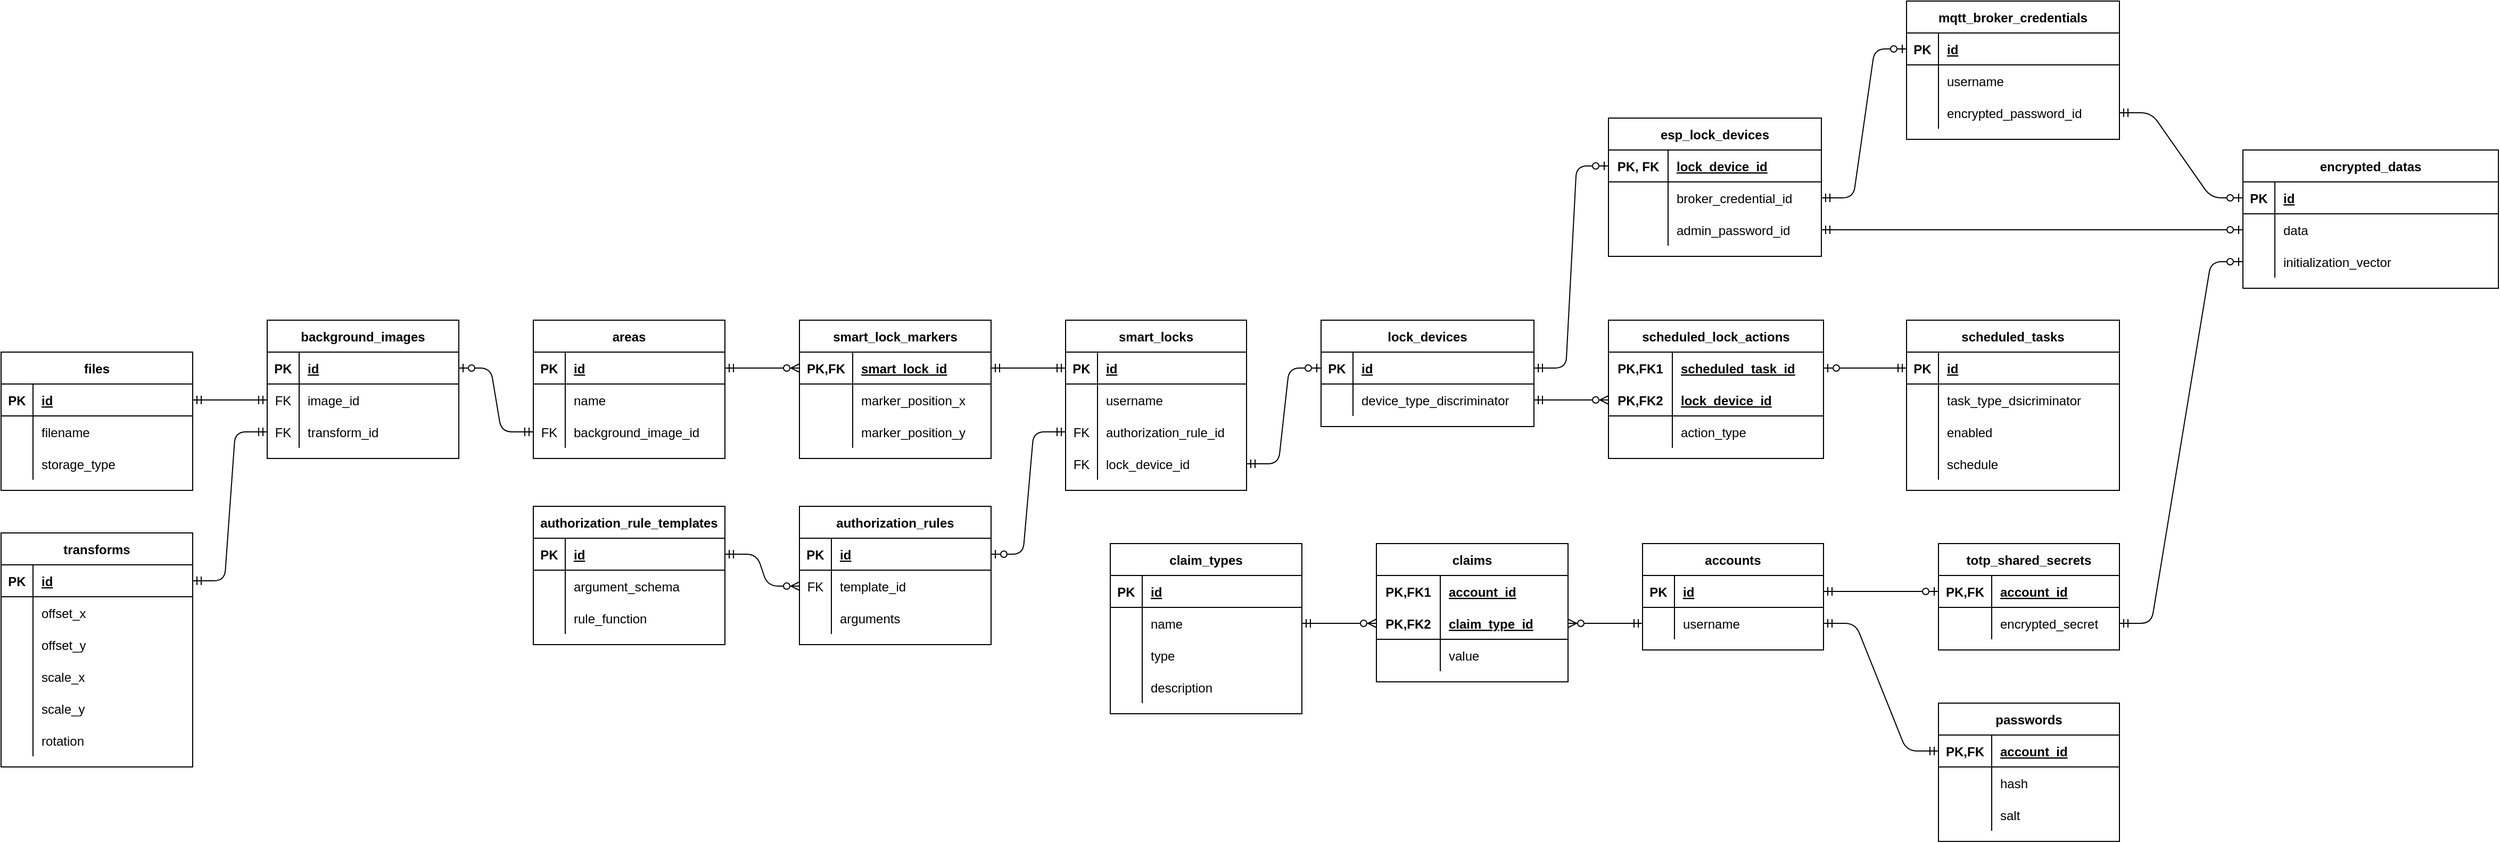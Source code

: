<mxfile scale="1" border="10">
    <diagram id="DAVv21DEl_dvOJyN2HRO" name="Page-1">
        <mxGraphModel dx="1768" dy="768" grid="1" gridSize="10" guides="1" tooltips="1" connect="1" arrows="1" fold="1" page="1" pageScale="1" pageWidth="850" pageHeight="1100" math="0" shadow="0">
            <root>
                <mxCell id="0"/>
                <mxCell id="1" parent="0"/>
                <mxCell id="48" value="accounts" style="shape=table;startSize=30;container=1;collapsible=1;childLayout=tableLayout;fixedRows=1;rowLines=0;fontStyle=1;align=center;resizeLast=1;" parent="1" vertex="1">
                    <mxGeometry x="806" y="690" width="170" height="100" as="geometry"/>
                </mxCell>
                <mxCell id="49" value="" style="shape=partialRectangle;collapsible=0;dropTarget=0;pointerEvents=0;fillColor=none;top=0;left=0;bottom=1;right=0;points=[[0,0.5],[1,0.5]];portConstraint=eastwest;" parent="48" vertex="1">
                    <mxGeometry y="30" width="170" height="30" as="geometry"/>
                </mxCell>
                <mxCell id="50" value="PK" style="shape=partialRectangle;connectable=0;fillColor=none;top=0;left=0;bottom=0;right=0;fontStyle=1;overflow=hidden;" parent="49" vertex="1">
                    <mxGeometry width="30" height="30" as="geometry">
                        <mxRectangle width="30" height="30" as="alternateBounds"/>
                    </mxGeometry>
                </mxCell>
                <mxCell id="51" value="id" style="shape=partialRectangle;connectable=0;fillColor=none;top=0;left=0;bottom=0;right=0;align=left;spacingLeft=6;fontStyle=5;overflow=hidden;" parent="49" vertex="1">
                    <mxGeometry x="30" width="140" height="30" as="geometry">
                        <mxRectangle width="140" height="30" as="alternateBounds"/>
                    </mxGeometry>
                </mxCell>
                <mxCell id="52" value="" style="shape=partialRectangle;collapsible=0;dropTarget=0;pointerEvents=0;fillColor=none;top=0;left=0;bottom=0;right=0;points=[[0,0.5],[1,0.5]];portConstraint=eastwest;" parent="48" vertex="1">
                    <mxGeometry y="60" width="170" height="30" as="geometry"/>
                </mxCell>
                <mxCell id="53" value="" style="shape=partialRectangle;connectable=0;fillColor=none;top=0;left=0;bottom=0;right=0;editable=1;overflow=hidden;" parent="52" vertex="1">
                    <mxGeometry width="30" height="30" as="geometry">
                        <mxRectangle width="30" height="30" as="alternateBounds"/>
                    </mxGeometry>
                </mxCell>
                <mxCell id="54" value="username" style="shape=partialRectangle;connectable=0;fillColor=none;top=0;left=0;bottom=0;right=0;align=left;spacingLeft=6;overflow=hidden;" parent="52" vertex="1">
                    <mxGeometry x="30" width="140" height="30" as="geometry">
                        <mxRectangle width="140" height="30" as="alternateBounds"/>
                    </mxGeometry>
                </mxCell>
                <mxCell id="74" value="claim_types" style="shape=table;startSize=30;container=1;collapsible=1;childLayout=tableLayout;fixedRows=1;rowLines=0;fontStyle=1;align=center;resizeLast=1;" parent="1" vertex="1">
                    <mxGeometry x="306" y="690" width="180" height="160" as="geometry"/>
                </mxCell>
                <mxCell id="75" value="" style="shape=partialRectangle;collapsible=0;dropTarget=0;pointerEvents=0;fillColor=none;top=0;left=0;bottom=1;right=0;points=[[0,0.5],[1,0.5]];portConstraint=eastwest;" parent="74" vertex="1">
                    <mxGeometry y="30" width="180" height="30" as="geometry"/>
                </mxCell>
                <mxCell id="76" value="PK" style="shape=partialRectangle;connectable=0;fillColor=none;top=0;left=0;bottom=0;right=0;fontStyle=1;overflow=hidden;" parent="75" vertex="1">
                    <mxGeometry width="30" height="30" as="geometry">
                        <mxRectangle width="30" height="30" as="alternateBounds"/>
                    </mxGeometry>
                </mxCell>
                <mxCell id="77" value="id" style="shape=partialRectangle;connectable=0;fillColor=none;top=0;left=0;bottom=0;right=0;align=left;spacingLeft=6;fontStyle=5;overflow=hidden;" parent="75" vertex="1">
                    <mxGeometry x="30" width="150" height="30" as="geometry">
                        <mxRectangle width="150" height="30" as="alternateBounds"/>
                    </mxGeometry>
                </mxCell>
                <mxCell id="78" value="" style="shape=partialRectangle;collapsible=0;dropTarget=0;pointerEvents=0;fillColor=none;top=0;left=0;bottom=0;right=0;points=[[0,0.5],[1,0.5]];portConstraint=eastwest;" parent="74" vertex="1">
                    <mxGeometry y="60" width="180" height="30" as="geometry"/>
                </mxCell>
                <mxCell id="79" value="" style="shape=partialRectangle;connectable=0;fillColor=none;top=0;left=0;bottom=0;right=0;editable=1;overflow=hidden;" parent="78" vertex="1">
                    <mxGeometry width="30" height="30" as="geometry">
                        <mxRectangle width="30" height="30" as="alternateBounds"/>
                    </mxGeometry>
                </mxCell>
                <mxCell id="80" value="name" style="shape=partialRectangle;connectable=0;fillColor=none;top=0;left=0;bottom=0;right=0;align=left;spacingLeft=6;overflow=hidden;" parent="78" vertex="1">
                    <mxGeometry x="30" width="150" height="30" as="geometry">
                        <mxRectangle width="150" height="30" as="alternateBounds"/>
                    </mxGeometry>
                </mxCell>
                <mxCell id="81" value="" style="shape=partialRectangle;collapsible=0;dropTarget=0;pointerEvents=0;fillColor=none;top=0;left=0;bottom=0;right=0;points=[[0,0.5],[1,0.5]];portConstraint=eastwest;" parent="74" vertex="1">
                    <mxGeometry y="90" width="180" height="30" as="geometry"/>
                </mxCell>
                <mxCell id="82" value="" style="shape=partialRectangle;connectable=0;fillColor=none;top=0;left=0;bottom=0;right=0;editable=1;overflow=hidden;" parent="81" vertex="1">
                    <mxGeometry width="30" height="30" as="geometry">
                        <mxRectangle width="30" height="30" as="alternateBounds"/>
                    </mxGeometry>
                </mxCell>
                <mxCell id="83" value="type" style="shape=partialRectangle;connectable=0;fillColor=none;top=0;left=0;bottom=0;right=0;align=left;spacingLeft=6;overflow=hidden;" parent="81" vertex="1">
                    <mxGeometry x="30" width="150" height="30" as="geometry">
                        <mxRectangle width="150" height="30" as="alternateBounds"/>
                    </mxGeometry>
                </mxCell>
                <mxCell id="84" value="" style="shape=partialRectangle;collapsible=0;dropTarget=0;pointerEvents=0;fillColor=none;top=0;left=0;bottom=0;right=0;points=[[0,0.5],[1,0.5]];portConstraint=eastwest;" parent="74" vertex="1">
                    <mxGeometry y="120" width="180" height="30" as="geometry"/>
                </mxCell>
                <mxCell id="85" value="" style="shape=partialRectangle;connectable=0;fillColor=none;top=0;left=0;bottom=0;right=0;editable=1;overflow=hidden;" parent="84" vertex="1">
                    <mxGeometry width="30" height="30" as="geometry">
                        <mxRectangle width="30" height="30" as="alternateBounds"/>
                    </mxGeometry>
                </mxCell>
                <mxCell id="86" value="description" style="shape=partialRectangle;connectable=0;fillColor=none;top=0;left=0;bottom=0;right=0;align=left;spacingLeft=6;overflow=hidden;" parent="84" vertex="1">
                    <mxGeometry x="30" width="150" height="30" as="geometry">
                        <mxRectangle width="150" height="30" as="alternateBounds"/>
                    </mxGeometry>
                </mxCell>
                <mxCell id="87" value="claims" style="shape=table;startSize=30;container=1;collapsible=1;childLayout=tableLayout;fixedRows=1;rowLines=0;fontStyle=1;align=center;resizeLast=1;" parent="1" vertex="1">
                    <mxGeometry x="556" y="690" width="180" height="130" as="geometry"/>
                </mxCell>
                <mxCell id="88" value="" style="shape=partialRectangle;collapsible=0;dropTarget=0;pointerEvents=0;fillColor=none;top=0;left=0;bottom=0;right=0;points=[[0,0.5],[1,0.5]];portConstraint=eastwest;" parent="87" vertex="1">
                    <mxGeometry y="30" width="180" height="30" as="geometry"/>
                </mxCell>
                <mxCell id="89" value="PK,FK1" style="shape=partialRectangle;connectable=0;fillColor=none;top=0;left=0;bottom=0;right=0;fontStyle=1;overflow=hidden;" parent="88" vertex="1">
                    <mxGeometry width="60" height="30" as="geometry">
                        <mxRectangle width="60" height="30" as="alternateBounds"/>
                    </mxGeometry>
                </mxCell>
                <mxCell id="90" value="account_id" style="shape=partialRectangle;connectable=0;fillColor=none;top=0;left=0;bottom=0;right=0;align=left;spacingLeft=6;fontStyle=5;overflow=hidden;" parent="88" vertex="1">
                    <mxGeometry x="60" width="120" height="30" as="geometry">
                        <mxRectangle width="120" height="30" as="alternateBounds"/>
                    </mxGeometry>
                </mxCell>
                <mxCell id="91" value="" style="shape=partialRectangle;collapsible=0;dropTarget=0;pointerEvents=0;fillColor=none;top=0;left=0;bottom=1;right=0;points=[[0,0.5],[1,0.5]];portConstraint=eastwest;" parent="87" vertex="1">
                    <mxGeometry y="60" width="180" height="30" as="geometry"/>
                </mxCell>
                <mxCell id="92" value="PK,FK2" style="shape=partialRectangle;connectable=0;fillColor=none;top=0;left=0;bottom=0;right=0;fontStyle=1;overflow=hidden;" parent="91" vertex="1">
                    <mxGeometry width="60" height="30" as="geometry">
                        <mxRectangle width="60" height="30" as="alternateBounds"/>
                    </mxGeometry>
                </mxCell>
                <mxCell id="93" value="claim_type_id" style="shape=partialRectangle;connectable=0;fillColor=none;top=0;left=0;bottom=0;right=0;align=left;spacingLeft=6;fontStyle=5;overflow=hidden;" parent="91" vertex="1">
                    <mxGeometry x="60" width="120" height="30" as="geometry">
                        <mxRectangle width="120" height="30" as="alternateBounds"/>
                    </mxGeometry>
                </mxCell>
                <mxCell id="94" value="" style="shape=partialRectangle;collapsible=0;dropTarget=0;pointerEvents=0;fillColor=none;top=0;left=0;bottom=0;right=0;points=[[0,0.5],[1,0.5]];portConstraint=eastwest;" parent="87" vertex="1">
                    <mxGeometry y="90" width="180" height="30" as="geometry"/>
                </mxCell>
                <mxCell id="95" value="" style="shape=partialRectangle;connectable=0;fillColor=none;top=0;left=0;bottom=0;right=0;editable=1;overflow=hidden;" parent="94" vertex="1">
                    <mxGeometry width="60" height="30" as="geometry">
                        <mxRectangle width="60" height="30" as="alternateBounds"/>
                    </mxGeometry>
                </mxCell>
                <mxCell id="96" value="value" style="shape=partialRectangle;connectable=0;fillColor=none;top=0;left=0;bottom=0;right=0;align=left;spacingLeft=6;overflow=hidden;" parent="94" vertex="1">
                    <mxGeometry x="60" width="120" height="30" as="geometry">
                        <mxRectangle width="120" height="30" as="alternateBounds"/>
                    </mxGeometry>
                </mxCell>
                <mxCell id="102" value="smart_locks" style="shape=table;startSize=30;container=1;collapsible=1;childLayout=tableLayout;fixedRows=1;rowLines=0;fontStyle=1;align=center;resizeLast=1;" parent="1" vertex="1">
                    <mxGeometry x="264" y="480" width="170" height="160" as="geometry"/>
                </mxCell>
                <mxCell id="103" value="" style="shape=partialRectangle;collapsible=0;dropTarget=0;pointerEvents=0;fillColor=none;top=0;left=0;bottom=1;right=0;points=[[0,0.5],[1,0.5]];portConstraint=eastwest;" parent="102" vertex="1">
                    <mxGeometry y="30" width="170" height="30" as="geometry"/>
                </mxCell>
                <mxCell id="104" value="PK" style="shape=partialRectangle;connectable=0;fillColor=none;top=0;left=0;bottom=0;right=0;fontStyle=1;overflow=hidden;" parent="103" vertex="1">
                    <mxGeometry width="30" height="30" as="geometry">
                        <mxRectangle width="30" height="30" as="alternateBounds"/>
                    </mxGeometry>
                </mxCell>
                <mxCell id="105" value="id" style="shape=partialRectangle;connectable=0;fillColor=none;top=0;left=0;bottom=0;right=0;align=left;spacingLeft=6;fontStyle=5;overflow=hidden;" parent="103" vertex="1">
                    <mxGeometry x="30" width="140" height="30" as="geometry">
                        <mxRectangle width="140" height="30" as="alternateBounds"/>
                    </mxGeometry>
                </mxCell>
                <mxCell id="106" value="" style="shape=partialRectangle;collapsible=0;dropTarget=0;pointerEvents=0;fillColor=none;top=0;left=0;bottom=0;right=0;points=[[0,0.5],[1,0.5]];portConstraint=eastwest;" parent="102" vertex="1">
                    <mxGeometry y="60" width="170" height="30" as="geometry"/>
                </mxCell>
                <mxCell id="107" value="" style="shape=partialRectangle;connectable=0;fillColor=none;top=0;left=0;bottom=0;right=0;editable=1;overflow=hidden;" parent="106" vertex="1">
                    <mxGeometry width="30" height="30" as="geometry">
                        <mxRectangle width="30" height="30" as="alternateBounds"/>
                    </mxGeometry>
                </mxCell>
                <mxCell id="108" value="username" style="shape=partialRectangle;connectable=0;fillColor=none;top=0;left=0;bottom=0;right=0;align=left;spacingLeft=6;overflow=hidden;" parent="106" vertex="1">
                    <mxGeometry x="30" width="140" height="30" as="geometry">
                        <mxRectangle width="140" height="30" as="alternateBounds"/>
                    </mxGeometry>
                </mxCell>
                <mxCell id="T2rZi8BUPkpD4qyw-npc-532" value="" style="shape=partialRectangle;collapsible=0;dropTarget=0;pointerEvents=0;fillColor=none;top=0;left=0;bottom=0;right=0;points=[[0,0.5],[1,0.5]];portConstraint=eastwest;" parent="102" vertex="1">
                    <mxGeometry y="90" width="170" height="30" as="geometry"/>
                </mxCell>
                <mxCell id="T2rZi8BUPkpD4qyw-npc-533" value="FK" style="shape=partialRectangle;connectable=0;fillColor=none;top=0;left=0;bottom=0;right=0;editable=1;overflow=hidden;" parent="T2rZi8BUPkpD4qyw-npc-532" vertex="1">
                    <mxGeometry width="30" height="30" as="geometry">
                        <mxRectangle width="30" height="30" as="alternateBounds"/>
                    </mxGeometry>
                </mxCell>
                <mxCell id="T2rZi8BUPkpD4qyw-npc-534" value="authorization_rule_id" style="shape=partialRectangle;connectable=0;fillColor=none;top=0;left=0;bottom=0;right=0;align=left;spacingLeft=6;overflow=hidden;" parent="T2rZi8BUPkpD4qyw-npc-532" vertex="1">
                    <mxGeometry x="30" width="140" height="30" as="geometry">
                        <mxRectangle width="140" height="30" as="alternateBounds"/>
                    </mxGeometry>
                </mxCell>
                <mxCell id="360" value="" style="shape=partialRectangle;collapsible=0;dropTarget=0;pointerEvents=0;fillColor=none;top=0;left=0;bottom=0;right=0;points=[[0,0.5],[1,0.5]];portConstraint=eastwest;" parent="102" vertex="1">
                    <mxGeometry y="120" width="170" height="30" as="geometry"/>
                </mxCell>
                <mxCell id="361" value="FK" style="shape=partialRectangle;connectable=0;fillColor=none;top=0;left=0;bottom=0;right=0;editable=1;overflow=hidden;" parent="360" vertex="1">
                    <mxGeometry width="30" height="30" as="geometry">
                        <mxRectangle width="30" height="30" as="alternateBounds"/>
                    </mxGeometry>
                </mxCell>
                <mxCell id="362" value="lock_device_id" style="shape=partialRectangle;connectable=0;fillColor=none;top=0;left=0;bottom=0;right=0;align=left;spacingLeft=6;overflow=hidden;" parent="360" vertex="1">
                    <mxGeometry x="30" width="140" height="30" as="geometry">
                        <mxRectangle width="140" height="30" as="alternateBounds"/>
                    </mxGeometry>
                </mxCell>
                <mxCell id="151" value="authorization_rule_templates" style="shape=table;startSize=30;container=1;collapsible=1;childLayout=tableLayout;fixedRows=1;rowLines=0;fontStyle=1;align=center;resizeLast=1;" parent="1" vertex="1">
                    <mxGeometry x="-236" y="655" width="180" height="130" as="geometry"/>
                </mxCell>
                <mxCell id="152" value="" style="shape=partialRectangle;collapsible=0;dropTarget=0;pointerEvents=0;fillColor=none;top=0;left=0;bottom=1;right=0;points=[[0,0.5],[1,0.5]];portConstraint=eastwest;" parent="151" vertex="1">
                    <mxGeometry y="30" width="180" height="30" as="geometry"/>
                </mxCell>
                <mxCell id="153" value="PK" style="shape=partialRectangle;connectable=0;fillColor=none;top=0;left=0;bottom=0;right=0;fontStyle=1;overflow=hidden;" parent="152" vertex="1">
                    <mxGeometry width="30" height="30" as="geometry">
                        <mxRectangle width="30" height="30" as="alternateBounds"/>
                    </mxGeometry>
                </mxCell>
                <mxCell id="154" value="id" style="shape=partialRectangle;connectable=0;fillColor=none;top=0;left=0;bottom=0;right=0;align=left;spacingLeft=6;fontStyle=5;overflow=hidden;" parent="152" vertex="1">
                    <mxGeometry x="30" width="150" height="30" as="geometry">
                        <mxRectangle width="150" height="30" as="alternateBounds"/>
                    </mxGeometry>
                </mxCell>
                <mxCell id="155" value="" style="shape=partialRectangle;collapsible=0;dropTarget=0;pointerEvents=0;fillColor=none;top=0;left=0;bottom=0;right=0;points=[[0,0.5],[1,0.5]];portConstraint=eastwest;" parent="151" vertex="1">
                    <mxGeometry y="60" width="180" height="30" as="geometry"/>
                </mxCell>
                <mxCell id="156" value="" style="shape=partialRectangle;connectable=0;fillColor=none;top=0;left=0;bottom=0;right=0;editable=1;overflow=hidden;" parent="155" vertex="1">
                    <mxGeometry width="30" height="30" as="geometry">
                        <mxRectangle width="30" height="30" as="alternateBounds"/>
                    </mxGeometry>
                </mxCell>
                <mxCell id="157" value="argument_schema" style="shape=partialRectangle;connectable=0;fillColor=none;top=0;left=0;bottom=0;right=0;align=left;spacingLeft=6;overflow=hidden;" parent="155" vertex="1">
                    <mxGeometry x="30" width="150" height="30" as="geometry">
                        <mxRectangle width="150" height="30" as="alternateBounds"/>
                    </mxGeometry>
                </mxCell>
                <mxCell id="158" value="" style="shape=partialRectangle;collapsible=0;dropTarget=0;pointerEvents=0;fillColor=none;top=0;left=0;bottom=0;right=0;points=[[0,0.5],[1,0.5]];portConstraint=eastwest;" parent="151" vertex="1">
                    <mxGeometry y="90" width="180" height="30" as="geometry"/>
                </mxCell>
                <mxCell id="159" value="" style="shape=partialRectangle;connectable=0;fillColor=none;top=0;left=0;bottom=0;right=0;editable=1;overflow=hidden;" parent="158" vertex="1">
                    <mxGeometry width="30" height="30" as="geometry">
                        <mxRectangle width="30" height="30" as="alternateBounds"/>
                    </mxGeometry>
                </mxCell>
                <mxCell id="160" value="rule_function" style="shape=partialRectangle;connectable=0;fillColor=none;top=0;left=0;bottom=0;right=0;align=left;spacingLeft=6;overflow=hidden;" parent="158" vertex="1">
                    <mxGeometry x="30" width="150" height="30" as="geometry">
                        <mxRectangle width="150" height="30" as="alternateBounds"/>
                    </mxGeometry>
                </mxCell>
                <mxCell id="223" value="scheduled_tasks" style="shape=table;startSize=30;container=1;collapsible=1;childLayout=tableLayout;fixedRows=1;rowLines=0;fontStyle=1;align=center;resizeLast=1;" parent="1" vertex="1">
                    <mxGeometry x="1054" y="480" width="200" height="160" as="geometry"/>
                </mxCell>
                <mxCell id="224" value="" style="shape=partialRectangle;collapsible=0;dropTarget=0;pointerEvents=0;fillColor=none;top=0;left=0;bottom=1;right=0;points=[[0,0.5],[1,0.5]];portConstraint=eastwest;" parent="223" vertex="1">
                    <mxGeometry y="30" width="200" height="30" as="geometry"/>
                </mxCell>
                <mxCell id="225" value="PK" style="shape=partialRectangle;connectable=0;fillColor=none;top=0;left=0;bottom=0;right=0;fontStyle=1;overflow=hidden;" parent="224" vertex="1">
                    <mxGeometry width="30" height="30" as="geometry">
                        <mxRectangle width="30" height="30" as="alternateBounds"/>
                    </mxGeometry>
                </mxCell>
                <mxCell id="226" value="id" style="shape=partialRectangle;connectable=0;fillColor=none;top=0;left=0;bottom=0;right=0;align=left;spacingLeft=6;fontStyle=5;overflow=hidden;" parent="224" vertex="1">
                    <mxGeometry x="30" width="170" height="30" as="geometry">
                        <mxRectangle width="170" height="30" as="alternateBounds"/>
                    </mxGeometry>
                </mxCell>
                <mxCell id="227" value="" style="shape=partialRectangle;collapsible=0;dropTarget=0;pointerEvents=0;fillColor=none;top=0;left=0;bottom=0;right=0;points=[[0,0.5],[1,0.5]];portConstraint=eastwest;" parent="223" vertex="1">
                    <mxGeometry y="60" width="200" height="30" as="geometry"/>
                </mxCell>
                <mxCell id="228" value="" style="shape=partialRectangle;connectable=0;fillColor=none;top=0;left=0;bottom=0;right=0;editable=1;overflow=hidden;" parent="227" vertex="1">
                    <mxGeometry width="30" height="30" as="geometry">
                        <mxRectangle width="30" height="30" as="alternateBounds"/>
                    </mxGeometry>
                </mxCell>
                <mxCell id="229" value="task_type_dsicriminator" style="shape=partialRectangle;connectable=0;fillColor=none;top=0;left=0;bottom=0;right=0;align=left;spacingLeft=6;overflow=hidden;" parent="227" vertex="1">
                    <mxGeometry x="30" width="170" height="30" as="geometry">
                        <mxRectangle width="170" height="30" as="alternateBounds"/>
                    </mxGeometry>
                </mxCell>
                <mxCell id="230" value="" style="shape=partialRectangle;collapsible=0;dropTarget=0;pointerEvents=0;fillColor=none;top=0;left=0;bottom=0;right=0;points=[[0,0.5],[1,0.5]];portConstraint=eastwest;" parent="223" vertex="1">
                    <mxGeometry y="90" width="200" height="30" as="geometry"/>
                </mxCell>
                <mxCell id="231" value="" style="shape=partialRectangle;connectable=0;fillColor=none;top=0;left=0;bottom=0;right=0;editable=1;overflow=hidden;" parent="230" vertex="1">
                    <mxGeometry width="30" height="30" as="geometry">
                        <mxRectangle width="30" height="30" as="alternateBounds"/>
                    </mxGeometry>
                </mxCell>
                <mxCell id="232" value="enabled" style="shape=partialRectangle;connectable=0;fillColor=none;top=0;left=0;bottom=0;right=0;align=left;spacingLeft=6;overflow=hidden;" parent="230" vertex="1">
                    <mxGeometry x="30" width="170" height="30" as="geometry">
                        <mxRectangle width="170" height="30" as="alternateBounds"/>
                    </mxGeometry>
                </mxCell>
                <mxCell id="436" value="" style="shape=partialRectangle;collapsible=0;dropTarget=0;pointerEvents=0;fillColor=none;top=0;left=0;bottom=0;right=0;points=[[0,0.5],[1,0.5]];portConstraint=eastwest;" parent="223" vertex="1">
                    <mxGeometry y="120" width="200" height="30" as="geometry"/>
                </mxCell>
                <mxCell id="437" value="" style="shape=partialRectangle;connectable=0;fillColor=none;top=0;left=0;bottom=0;right=0;editable=1;overflow=hidden;" parent="436" vertex="1">
                    <mxGeometry width="30" height="30" as="geometry">
                        <mxRectangle width="30" height="30" as="alternateBounds"/>
                    </mxGeometry>
                </mxCell>
                <mxCell id="438" value="schedule" style="shape=partialRectangle;connectable=0;fillColor=none;top=0;left=0;bottom=0;right=0;align=left;spacingLeft=6;overflow=hidden;" parent="436" vertex="1">
                    <mxGeometry x="30" width="170" height="30" as="geometry">
                        <mxRectangle width="170" height="30" as="alternateBounds"/>
                    </mxGeometry>
                </mxCell>
                <mxCell id="246" value="areas" style="shape=table;startSize=30;container=1;collapsible=1;childLayout=tableLayout;fixedRows=1;rowLines=0;fontStyle=1;align=center;resizeLast=1;" parent="1" vertex="1">
                    <mxGeometry x="-236" y="480" width="180" height="130" as="geometry"/>
                </mxCell>
                <mxCell id="247" value="" style="shape=partialRectangle;collapsible=0;dropTarget=0;pointerEvents=0;fillColor=none;top=0;left=0;bottom=1;right=0;points=[[0,0.5],[1,0.5]];portConstraint=eastwest;" parent="246" vertex="1">
                    <mxGeometry y="30" width="180" height="30" as="geometry"/>
                </mxCell>
                <mxCell id="248" value="PK" style="shape=partialRectangle;connectable=0;fillColor=none;top=0;left=0;bottom=0;right=0;fontStyle=1;overflow=hidden;" parent="247" vertex="1">
                    <mxGeometry width="30" height="30" as="geometry">
                        <mxRectangle width="30" height="30" as="alternateBounds"/>
                    </mxGeometry>
                </mxCell>
                <mxCell id="249" value="id" style="shape=partialRectangle;connectable=0;fillColor=none;top=0;left=0;bottom=0;right=0;align=left;spacingLeft=6;fontStyle=5;overflow=hidden;" parent="247" vertex="1">
                    <mxGeometry x="30" width="150" height="30" as="geometry">
                        <mxRectangle width="150" height="30" as="alternateBounds"/>
                    </mxGeometry>
                </mxCell>
                <mxCell id="250" value="" style="shape=partialRectangle;collapsible=0;dropTarget=0;pointerEvents=0;fillColor=none;top=0;left=0;bottom=0;right=0;points=[[0,0.5],[1,0.5]];portConstraint=eastwest;" parent="246" vertex="1">
                    <mxGeometry y="60" width="180" height="30" as="geometry"/>
                </mxCell>
                <mxCell id="251" value="" style="shape=partialRectangle;connectable=0;fillColor=none;top=0;left=0;bottom=0;right=0;editable=1;overflow=hidden;" parent="250" vertex="1">
                    <mxGeometry width="30" height="30" as="geometry">
                        <mxRectangle width="30" height="30" as="alternateBounds"/>
                    </mxGeometry>
                </mxCell>
                <mxCell id="252" value="name" style="shape=partialRectangle;connectable=0;fillColor=none;top=0;left=0;bottom=0;right=0;align=left;spacingLeft=6;overflow=hidden;" parent="250" vertex="1">
                    <mxGeometry x="30" width="150" height="30" as="geometry">
                        <mxRectangle width="150" height="30" as="alternateBounds"/>
                    </mxGeometry>
                </mxCell>
                <mxCell id="253" value="" style="shape=partialRectangle;collapsible=0;dropTarget=0;pointerEvents=0;fillColor=none;top=0;left=0;bottom=0;right=0;points=[[0,0.5],[1,0.5]];portConstraint=eastwest;" parent="246" vertex="1">
                    <mxGeometry y="90" width="180" height="30" as="geometry"/>
                </mxCell>
                <mxCell id="254" value="FK" style="shape=partialRectangle;connectable=0;fillColor=none;top=0;left=0;bottom=0;right=0;editable=1;overflow=hidden;" parent="253" vertex="1">
                    <mxGeometry width="30" height="30" as="geometry">
                        <mxRectangle width="30" height="30" as="alternateBounds"/>
                    </mxGeometry>
                </mxCell>
                <mxCell id="255" value="background_image_id" style="shape=partialRectangle;connectable=0;fillColor=none;top=0;left=0;bottom=0;right=0;align=left;spacingLeft=6;overflow=hidden;" parent="253" vertex="1">
                    <mxGeometry x="30" width="150" height="30" as="geometry">
                        <mxRectangle width="150" height="30" as="alternateBounds"/>
                    </mxGeometry>
                </mxCell>
                <mxCell id="322" value="files" style="shape=table;startSize=30;container=1;collapsible=1;childLayout=tableLayout;fixedRows=1;rowLines=0;fontStyle=1;align=center;resizeLast=1;" parent="1" vertex="1">
                    <mxGeometry x="-736" y="510" width="180" height="130" as="geometry"/>
                </mxCell>
                <mxCell id="323" value="" style="shape=partialRectangle;collapsible=0;dropTarget=0;pointerEvents=0;fillColor=none;top=0;left=0;bottom=1;right=0;points=[[0,0.5],[1,0.5]];portConstraint=eastwest;" parent="322" vertex="1">
                    <mxGeometry y="30" width="180" height="30" as="geometry"/>
                </mxCell>
                <mxCell id="324" value="PK" style="shape=partialRectangle;connectable=0;fillColor=none;top=0;left=0;bottom=0;right=0;fontStyle=1;overflow=hidden;" parent="323" vertex="1">
                    <mxGeometry width="30" height="30" as="geometry">
                        <mxRectangle width="30" height="30" as="alternateBounds"/>
                    </mxGeometry>
                </mxCell>
                <mxCell id="325" value="id" style="shape=partialRectangle;connectable=0;fillColor=none;top=0;left=0;bottom=0;right=0;align=left;spacingLeft=6;fontStyle=5;overflow=hidden;" parent="323" vertex="1">
                    <mxGeometry x="30" width="150" height="30" as="geometry">
                        <mxRectangle width="150" height="30" as="alternateBounds"/>
                    </mxGeometry>
                </mxCell>
                <mxCell id="326" value="" style="shape=partialRectangle;collapsible=0;dropTarget=0;pointerEvents=0;fillColor=none;top=0;left=0;bottom=0;right=0;points=[[0,0.5],[1,0.5]];portConstraint=eastwest;" parent="322" vertex="1">
                    <mxGeometry y="60" width="180" height="30" as="geometry"/>
                </mxCell>
                <mxCell id="327" value="" style="shape=partialRectangle;connectable=0;fillColor=none;top=0;left=0;bottom=0;right=0;editable=1;overflow=hidden;" parent="326" vertex="1">
                    <mxGeometry width="30" height="30" as="geometry">
                        <mxRectangle width="30" height="30" as="alternateBounds"/>
                    </mxGeometry>
                </mxCell>
                <mxCell id="328" value="filename" style="shape=partialRectangle;connectable=0;fillColor=none;top=0;left=0;bottom=0;right=0;align=left;spacingLeft=6;overflow=hidden;" parent="326" vertex="1">
                    <mxGeometry x="30" width="150" height="30" as="geometry">
                        <mxRectangle width="150" height="30" as="alternateBounds"/>
                    </mxGeometry>
                </mxCell>
                <mxCell id="329" value="" style="shape=partialRectangle;collapsible=0;dropTarget=0;pointerEvents=0;fillColor=none;top=0;left=0;bottom=0;right=0;points=[[0,0.5],[1,0.5]];portConstraint=eastwest;" parent="322" vertex="1">
                    <mxGeometry y="90" width="180" height="30" as="geometry"/>
                </mxCell>
                <mxCell id="330" value="" style="shape=partialRectangle;connectable=0;fillColor=none;top=0;left=0;bottom=0;right=0;editable=1;overflow=hidden;" parent="329" vertex="1">
                    <mxGeometry width="30" height="30" as="geometry">
                        <mxRectangle width="30" height="30" as="alternateBounds"/>
                    </mxGeometry>
                </mxCell>
                <mxCell id="331" value="storage_type" style="shape=partialRectangle;connectable=0;fillColor=none;top=0;left=0;bottom=0;right=0;align=left;spacingLeft=6;overflow=hidden;" parent="329" vertex="1">
                    <mxGeometry x="30" width="150" height="30" as="geometry">
                        <mxRectangle width="150" height="30" as="alternateBounds"/>
                    </mxGeometry>
                </mxCell>
                <mxCell id="334" value="" style="edgeStyle=entityRelationEdgeStyle;fontSize=12;html=1;endArrow=ERzeroToMany;startArrow=ERmandOne;exitX=1;exitY=0.5;exitDx=0;exitDy=0;entryX=0;entryY=0.5;entryDx=0;entryDy=0;" parent="1" source="78" target="91" edge="1">
                    <mxGeometry width="100" height="100" relative="1" as="geometry">
                        <mxPoint x="850" y="770" as="sourcePoint"/>
                        <mxPoint x="950" y="670" as="targetPoint"/>
                    </mxGeometry>
                </mxCell>
                <mxCell id="335" value="" style="edgeStyle=entityRelationEdgeStyle;fontSize=12;html=1;endArrow=ERzeroToMany;startArrow=ERmandOne;exitX=0;exitY=0.5;exitDx=0;exitDy=0;entryX=1;entryY=0.5;entryDx=0;entryDy=0;" parent="1" source="52" target="91" edge="1">
                    <mxGeometry width="100" height="100" relative="1" as="geometry">
                        <mxPoint x="1060" y="940" as="sourcePoint"/>
                        <mxPoint x="1160" y="840" as="targetPoint"/>
                    </mxGeometry>
                </mxCell>
                <mxCell id="338" value="" style="edgeStyle=entityRelationEdgeStyle;fontSize=12;html=1;endArrow=ERzeroToMany;startArrow=ERmandOne;exitX=1;exitY=0.5;exitDx=0;exitDy=0;entryX=0;entryY=0.5;entryDx=0;entryDy=0;" parent="1" source="247" target="T2rZi8BUPkpD4qyw-npc-475" edge="1">
                    <mxGeometry width="100" height="100" relative="1" as="geometry">
                        <mxPoint x="-36" y="790" as="sourcePoint"/>
                        <mxPoint x="484" y="645" as="targetPoint"/>
                    </mxGeometry>
                </mxCell>
                <mxCell id="352" value="" style="edgeStyle=entityRelationEdgeStyle;fontSize=12;html=1;endArrow=ERzeroToMany;startArrow=ERmandOne;entryX=0;entryY=0.5;entryDx=0;entryDy=0;exitX=1;exitY=0.5;exitDx=0;exitDy=0;" parent="1" source="152" target="T2rZi8BUPkpD4qyw-npc-506" edge="1">
                    <mxGeometry width="100" height="100" relative="1" as="geometry">
                        <mxPoint x="524" y="565" as="sourcePoint"/>
                        <mxPoint x="224" y="555.0" as="targetPoint"/>
                    </mxGeometry>
                </mxCell>
                <mxCell id="381" value="" style="edgeStyle=entityRelationEdgeStyle;fontSize=12;html=1;endArrow=ERzeroToMany;startArrow=ERmandOne;entryX=0;entryY=0.5;entryDx=0;entryDy=0;exitX=1;exitY=0.5;exitDx=0;exitDy=0;" parent="1" source="424" target="ERvgIYWk52Ec_QFhvm_c-543" edge="1">
                    <mxGeometry width="100" height="100" relative="1" as="geometry">
                        <mxPoint x="984" y="525" as="sourcePoint"/>
                        <mxPoint x="1099" y="660.0" as="targetPoint"/>
                    </mxGeometry>
                </mxCell>
                <mxCell id="420" value="lock_devices" style="shape=table;startSize=30;container=1;collapsible=1;childLayout=tableLayout;fixedRows=1;rowLines=0;fontStyle=1;align=center;resizeLast=1;" parent="1" vertex="1">
                    <mxGeometry x="504" y="480" width="200" height="100" as="geometry"/>
                </mxCell>
                <mxCell id="421" value="" style="shape=partialRectangle;collapsible=0;dropTarget=0;pointerEvents=0;fillColor=none;top=0;left=0;bottom=1;right=0;points=[[0,0.5],[1,0.5]];portConstraint=eastwest;" parent="420" vertex="1">
                    <mxGeometry y="30" width="200" height="30" as="geometry"/>
                </mxCell>
                <mxCell id="422" value="PK" style="shape=partialRectangle;connectable=0;fillColor=none;top=0;left=0;bottom=0;right=0;fontStyle=1;overflow=hidden;" parent="421" vertex="1">
                    <mxGeometry width="30" height="30" as="geometry">
                        <mxRectangle width="30" height="30" as="alternateBounds"/>
                    </mxGeometry>
                </mxCell>
                <mxCell id="423" value="id" style="shape=partialRectangle;connectable=0;fillColor=none;top=0;left=0;bottom=0;right=0;align=left;spacingLeft=6;fontStyle=5;overflow=hidden;" parent="421" vertex="1">
                    <mxGeometry x="30" width="170" height="30" as="geometry">
                        <mxRectangle width="170" height="30" as="alternateBounds"/>
                    </mxGeometry>
                </mxCell>
                <mxCell id="424" value="" style="shape=partialRectangle;collapsible=0;dropTarget=0;pointerEvents=0;fillColor=none;top=0;left=0;bottom=0;right=0;points=[[0,0.5],[1,0.5]];portConstraint=eastwest;" parent="420" vertex="1">
                    <mxGeometry y="60" width="200" height="30" as="geometry"/>
                </mxCell>
                <mxCell id="425" value="" style="shape=partialRectangle;connectable=0;fillColor=none;top=0;left=0;bottom=0;right=0;editable=1;overflow=hidden;" parent="424" vertex="1">
                    <mxGeometry width="30" height="30" as="geometry">
                        <mxRectangle width="30" height="30" as="alternateBounds"/>
                    </mxGeometry>
                </mxCell>
                <mxCell id="426" value="device_type_discriminator" style="shape=partialRectangle;connectable=0;fillColor=none;top=0;left=0;bottom=0;right=0;align=left;spacingLeft=6;overflow=hidden;" parent="424" vertex="1">
                    <mxGeometry x="30" width="170" height="30" as="geometry">
                        <mxRectangle width="170" height="30" as="alternateBounds"/>
                    </mxGeometry>
                </mxCell>
                <mxCell id="474" value="" style="edgeStyle=entityRelationEdgeStyle;fontSize=12;html=1;endArrow=ERzeroToOne;startArrow=ERmandOne;exitX=1;exitY=0.5;exitDx=0;exitDy=0;entryX=0;entryY=0.5;entryDx=0;entryDy=0;" parent="1" source="360" target="421" edge="1">
                    <mxGeometry width="100" height="100" relative="1" as="geometry">
                        <mxPoint x="664" y="730" as="sourcePoint"/>
                        <mxPoint x="804" y="770" as="targetPoint"/>
                    </mxGeometry>
                </mxCell>
                <mxCell id="ERvgIYWk52Ec_QFhvm_c-494" value="esp_lock_devices" style="shape=table;startSize=30;container=1;collapsible=1;childLayout=tableLayout;fixedRows=1;rowLines=0;fontStyle=1;align=center;resizeLast=1;" parent="1" vertex="1">
                    <mxGeometry x="774" y="290" width="200" height="130" as="geometry"/>
                </mxCell>
                <mxCell id="ERvgIYWk52Ec_QFhvm_c-495" value="" style="shape=partialRectangle;collapsible=0;dropTarget=0;pointerEvents=0;fillColor=none;top=0;left=0;bottom=1;right=0;points=[[0,0.5],[1,0.5]];portConstraint=eastwest;" parent="ERvgIYWk52Ec_QFhvm_c-494" vertex="1">
                    <mxGeometry y="30" width="200" height="30" as="geometry"/>
                </mxCell>
                <mxCell id="ERvgIYWk52Ec_QFhvm_c-496" value="PK, FK" style="shape=partialRectangle;connectable=0;fillColor=none;top=0;left=0;bottom=0;right=0;fontStyle=1;overflow=hidden;" parent="ERvgIYWk52Ec_QFhvm_c-495" vertex="1">
                    <mxGeometry width="56" height="30" as="geometry">
                        <mxRectangle width="56" height="30" as="alternateBounds"/>
                    </mxGeometry>
                </mxCell>
                <mxCell id="ERvgIYWk52Ec_QFhvm_c-497" value="lock_device_id" style="shape=partialRectangle;connectable=0;fillColor=none;top=0;left=0;bottom=0;right=0;align=left;spacingLeft=6;fontStyle=5;overflow=hidden;" parent="ERvgIYWk52Ec_QFhvm_c-495" vertex="1">
                    <mxGeometry x="56" width="144" height="30" as="geometry">
                        <mxRectangle width="144" height="30" as="alternateBounds"/>
                    </mxGeometry>
                </mxCell>
                <mxCell id="ERvgIYWk52Ec_QFhvm_c-501" value="" style="shape=partialRectangle;collapsible=0;dropTarget=0;pointerEvents=0;fillColor=none;top=0;left=0;bottom=0;right=0;points=[[0,0.5],[1,0.5]];portConstraint=eastwest;" parent="ERvgIYWk52Ec_QFhvm_c-494" vertex="1">
                    <mxGeometry y="60" width="200" height="30" as="geometry"/>
                </mxCell>
                <mxCell id="ERvgIYWk52Ec_QFhvm_c-502" value="" style="shape=partialRectangle;connectable=0;fillColor=none;top=0;left=0;bottom=0;right=0;editable=1;overflow=hidden;" parent="ERvgIYWk52Ec_QFhvm_c-501" vertex="1">
                    <mxGeometry width="56" height="30" as="geometry">
                        <mxRectangle width="56" height="30" as="alternateBounds"/>
                    </mxGeometry>
                </mxCell>
                <mxCell id="ERvgIYWk52Ec_QFhvm_c-503" value="broker_credential_id" style="shape=partialRectangle;connectable=0;fillColor=none;top=0;left=0;bottom=0;right=0;align=left;spacingLeft=6;overflow=hidden;" parent="ERvgIYWk52Ec_QFhvm_c-501" vertex="1">
                    <mxGeometry x="56" width="144" height="30" as="geometry">
                        <mxRectangle width="144" height="30" as="alternateBounds"/>
                    </mxGeometry>
                </mxCell>
                <mxCell id="ERvgIYWk52Ec_QFhvm_c-536" value="" style="shape=partialRectangle;collapsible=0;dropTarget=0;pointerEvents=0;fillColor=none;top=0;left=0;bottom=0;right=0;points=[[0,0.5],[1,0.5]];portConstraint=eastwest;" parent="ERvgIYWk52Ec_QFhvm_c-494" vertex="1">
                    <mxGeometry y="90" width="200" height="30" as="geometry"/>
                </mxCell>
                <mxCell id="ERvgIYWk52Ec_QFhvm_c-537" value="" style="shape=partialRectangle;connectable=0;fillColor=none;top=0;left=0;bottom=0;right=0;editable=1;overflow=hidden;" parent="ERvgIYWk52Ec_QFhvm_c-536" vertex="1">
                    <mxGeometry width="56" height="30" as="geometry">
                        <mxRectangle width="56" height="30" as="alternateBounds"/>
                    </mxGeometry>
                </mxCell>
                <mxCell id="ERvgIYWk52Ec_QFhvm_c-538" value="admin_password_id" style="shape=partialRectangle;connectable=0;fillColor=none;top=0;left=0;bottom=0;right=0;align=left;spacingLeft=6;overflow=hidden;" parent="ERvgIYWk52Ec_QFhvm_c-536" vertex="1">
                    <mxGeometry x="56" width="144" height="30" as="geometry">
                        <mxRectangle width="144" height="30" as="alternateBounds"/>
                    </mxGeometry>
                </mxCell>
                <mxCell id="ERvgIYWk52Ec_QFhvm_c-510" value="encrypted_datas" style="shape=table;startSize=30;container=1;collapsible=1;childLayout=tableLayout;fixedRows=1;rowLines=0;fontStyle=1;align=center;resizeLast=1;" parent="1" vertex="1">
                    <mxGeometry x="1370" y="320" width="240" height="130" as="geometry"/>
                </mxCell>
                <mxCell id="ERvgIYWk52Ec_QFhvm_c-511" value="" style="shape=partialRectangle;collapsible=0;dropTarget=0;pointerEvents=0;fillColor=none;top=0;left=0;bottom=1;right=0;points=[[0,0.5],[1,0.5]];portConstraint=eastwest;" parent="ERvgIYWk52Ec_QFhvm_c-510" vertex="1">
                    <mxGeometry y="30" width="240" height="30" as="geometry"/>
                </mxCell>
                <mxCell id="ERvgIYWk52Ec_QFhvm_c-512" value="PK" style="shape=partialRectangle;connectable=0;fillColor=none;top=0;left=0;bottom=0;right=0;fontStyle=1;overflow=hidden;" parent="ERvgIYWk52Ec_QFhvm_c-511" vertex="1">
                    <mxGeometry width="30" height="30" as="geometry">
                        <mxRectangle width="30" height="30" as="alternateBounds"/>
                    </mxGeometry>
                </mxCell>
                <mxCell id="ERvgIYWk52Ec_QFhvm_c-513" value="id" style="shape=partialRectangle;connectable=0;fillColor=none;top=0;left=0;bottom=0;right=0;align=left;spacingLeft=6;fontStyle=5;overflow=hidden;" parent="ERvgIYWk52Ec_QFhvm_c-511" vertex="1">
                    <mxGeometry x="30" width="210" height="30" as="geometry">
                        <mxRectangle width="210" height="30" as="alternateBounds"/>
                    </mxGeometry>
                </mxCell>
                <mxCell id="ERvgIYWk52Ec_QFhvm_c-517" value="" style="shape=partialRectangle;collapsible=0;dropTarget=0;pointerEvents=0;fillColor=none;top=0;left=0;bottom=0;right=0;points=[[0,0.5],[1,0.5]];portConstraint=eastwest;" parent="ERvgIYWk52Ec_QFhvm_c-510" vertex="1">
                    <mxGeometry y="60" width="240" height="30" as="geometry"/>
                </mxCell>
                <mxCell id="ERvgIYWk52Ec_QFhvm_c-518" value="" style="shape=partialRectangle;connectable=0;fillColor=none;top=0;left=0;bottom=0;right=0;editable=1;overflow=hidden;" parent="ERvgIYWk52Ec_QFhvm_c-517" vertex="1">
                    <mxGeometry width="30" height="30" as="geometry">
                        <mxRectangle width="30" height="30" as="alternateBounds"/>
                    </mxGeometry>
                </mxCell>
                <mxCell id="ERvgIYWk52Ec_QFhvm_c-519" value="data" style="shape=partialRectangle;connectable=0;fillColor=none;top=0;left=0;bottom=0;right=0;align=left;spacingLeft=6;overflow=hidden;" parent="ERvgIYWk52Ec_QFhvm_c-517" vertex="1">
                    <mxGeometry x="30" width="210" height="30" as="geometry">
                        <mxRectangle width="210" height="30" as="alternateBounds"/>
                    </mxGeometry>
                </mxCell>
                <mxCell id="ERvgIYWk52Ec_QFhvm_c-520" value="" style="shape=partialRectangle;collapsible=0;dropTarget=0;pointerEvents=0;fillColor=none;top=0;left=0;bottom=0;right=0;points=[[0,0.5],[1,0.5]];portConstraint=eastwest;" parent="ERvgIYWk52Ec_QFhvm_c-510" vertex="1">
                    <mxGeometry y="90" width="240" height="30" as="geometry"/>
                </mxCell>
                <mxCell id="ERvgIYWk52Ec_QFhvm_c-521" value="" style="shape=partialRectangle;connectable=0;fillColor=none;top=0;left=0;bottom=0;right=0;editable=1;overflow=hidden;" parent="ERvgIYWk52Ec_QFhvm_c-520" vertex="1">
                    <mxGeometry width="30" height="30" as="geometry">
                        <mxRectangle width="30" height="30" as="alternateBounds"/>
                    </mxGeometry>
                </mxCell>
                <mxCell id="ERvgIYWk52Ec_QFhvm_c-522" value="initialization_vector" style="shape=partialRectangle;connectable=0;fillColor=none;top=0;left=0;bottom=0;right=0;align=left;spacingLeft=6;overflow=hidden;" parent="ERvgIYWk52Ec_QFhvm_c-520" vertex="1">
                    <mxGeometry x="30" width="210" height="30" as="geometry">
                        <mxRectangle width="210" height="30" as="alternateBounds"/>
                    </mxGeometry>
                </mxCell>
                <mxCell id="ERvgIYWk52Ec_QFhvm_c-523" value="mqtt_broker_credentials" style="shape=table;startSize=30;container=1;collapsible=1;childLayout=tableLayout;fixedRows=1;rowLines=0;fontStyle=1;align=center;resizeLast=1;" parent="1" vertex="1">
                    <mxGeometry x="1054" y="180" width="200" height="130" as="geometry"/>
                </mxCell>
                <mxCell id="ERvgIYWk52Ec_QFhvm_c-524" value="" style="shape=partialRectangle;collapsible=0;dropTarget=0;pointerEvents=0;fillColor=none;top=0;left=0;bottom=1;right=0;points=[[0,0.5],[1,0.5]];portConstraint=eastwest;" parent="ERvgIYWk52Ec_QFhvm_c-523" vertex="1">
                    <mxGeometry y="30" width="200" height="30" as="geometry"/>
                </mxCell>
                <mxCell id="ERvgIYWk52Ec_QFhvm_c-525" value="PK" style="shape=partialRectangle;connectable=0;fillColor=none;top=0;left=0;bottom=0;right=0;fontStyle=1;overflow=hidden;" parent="ERvgIYWk52Ec_QFhvm_c-524" vertex="1">
                    <mxGeometry width="30" height="30" as="geometry">
                        <mxRectangle width="30" height="30" as="alternateBounds"/>
                    </mxGeometry>
                </mxCell>
                <mxCell id="ERvgIYWk52Ec_QFhvm_c-526" value="id" style="shape=partialRectangle;connectable=0;fillColor=none;top=0;left=0;bottom=0;right=0;align=left;spacingLeft=6;fontStyle=5;overflow=hidden;" parent="ERvgIYWk52Ec_QFhvm_c-524" vertex="1">
                    <mxGeometry x="30" width="170" height="30" as="geometry">
                        <mxRectangle width="170" height="30" as="alternateBounds"/>
                    </mxGeometry>
                </mxCell>
                <mxCell id="ERvgIYWk52Ec_QFhvm_c-527" value="" style="shape=partialRectangle;collapsible=0;dropTarget=0;pointerEvents=0;fillColor=none;top=0;left=0;bottom=0;right=0;points=[[0,0.5],[1,0.5]];portConstraint=eastwest;" parent="ERvgIYWk52Ec_QFhvm_c-523" vertex="1">
                    <mxGeometry y="60" width="200" height="30" as="geometry"/>
                </mxCell>
                <mxCell id="ERvgIYWk52Ec_QFhvm_c-528" value="" style="shape=partialRectangle;connectable=0;fillColor=none;top=0;left=0;bottom=0;right=0;editable=1;overflow=hidden;" parent="ERvgIYWk52Ec_QFhvm_c-527" vertex="1">
                    <mxGeometry width="30" height="30" as="geometry">
                        <mxRectangle width="30" height="30" as="alternateBounds"/>
                    </mxGeometry>
                </mxCell>
                <mxCell id="ERvgIYWk52Ec_QFhvm_c-529" value="username" style="shape=partialRectangle;connectable=0;fillColor=none;top=0;left=0;bottom=0;right=0;align=left;spacingLeft=6;overflow=hidden;" parent="ERvgIYWk52Ec_QFhvm_c-527" vertex="1">
                    <mxGeometry x="30" width="170" height="30" as="geometry">
                        <mxRectangle width="170" height="30" as="alternateBounds"/>
                    </mxGeometry>
                </mxCell>
                <mxCell id="ERvgIYWk52Ec_QFhvm_c-530" value="" style="shape=partialRectangle;collapsible=0;dropTarget=0;pointerEvents=0;fillColor=none;top=0;left=0;bottom=0;right=0;points=[[0,0.5],[1,0.5]];portConstraint=eastwest;" parent="ERvgIYWk52Ec_QFhvm_c-523" vertex="1">
                    <mxGeometry y="90" width="200" height="30" as="geometry"/>
                </mxCell>
                <mxCell id="ERvgIYWk52Ec_QFhvm_c-531" value="" style="shape=partialRectangle;connectable=0;fillColor=none;top=0;left=0;bottom=0;right=0;editable=1;overflow=hidden;" parent="ERvgIYWk52Ec_QFhvm_c-530" vertex="1">
                    <mxGeometry width="30" height="30" as="geometry">
                        <mxRectangle width="30" height="30" as="alternateBounds"/>
                    </mxGeometry>
                </mxCell>
                <mxCell id="ERvgIYWk52Ec_QFhvm_c-532" value="encrypted_password_id" style="shape=partialRectangle;connectable=0;fillColor=none;top=0;left=0;bottom=0;right=0;align=left;spacingLeft=6;overflow=hidden;" parent="ERvgIYWk52Ec_QFhvm_c-530" vertex="1">
                    <mxGeometry x="30" width="170" height="30" as="geometry">
                        <mxRectangle width="170" height="30" as="alternateBounds"/>
                    </mxGeometry>
                </mxCell>
                <mxCell id="ERvgIYWk52Ec_QFhvm_c-539" value="scheduled_lock_actions" style="shape=table;startSize=30;container=1;collapsible=1;childLayout=tableLayout;fixedRows=1;rowLines=0;fontStyle=1;align=center;resizeLast=1;" parent="1" vertex="1">
                    <mxGeometry x="774" y="480" width="202" height="130" as="geometry"/>
                </mxCell>
                <mxCell id="ERvgIYWk52Ec_QFhvm_c-540" value="" style="shape=partialRectangle;collapsible=0;dropTarget=0;pointerEvents=0;fillColor=none;top=0;left=0;bottom=0;right=0;points=[[0,0.5],[1,0.5]];portConstraint=eastwest;" parent="ERvgIYWk52Ec_QFhvm_c-539" vertex="1">
                    <mxGeometry y="30" width="202" height="30" as="geometry"/>
                </mxCell>
                <mxCell id="ERvgIYWk52Ec_QFhvm_c-541" value="PK,FK1" style="shape=partialRectangle;connectable=0;fillColor=none;top=0;left=0;bottom=0;right=0;fontStyle=1;overflow=hidden;" parent="ERvgIYWk52Ec_QFhvm_c-540" vertex="1">
                    <mxGeometry width="60" height="30" as="geometry">
                        <mxRectangle width="60" height="30" as="alternateBounds"/>
                    </mxGeometry>
                </mxCell>
                <mxCell id="ERvgIYWk52Ec_QFhvm_c-542" value="scheduled_task_id" style="shape=partialRectangle;connectable=0;fillColor=none;top=0;left=0;bottom=0;right=0;align=left;spacingLeft=6;fontStyle=5;overflow=hidden;" parent="ERvgIYWk52Ec_QFhvm_c-540" vertex="1">
                    <mxGeometry x="60" width="142" height="30" as="geometry">
                        <mxRectangle width="142" height="30" as="alternateBounds"/>
                    </mxGeometry>
                </mxCell>
                <mxCell id="ERvgIYWk52Ec_QFhvm_c-543" value="" style="shape=partialRectangle;collapsible=0;dropTarget=0;pointerEvents=0;fillColor=none;top=0;left=0;bottom=1;right=0;points=[[0,0.5],[1,0.5]];portConstraint=eastwest;" parent="ERvgIYWk52Ec_QFhvm_c-539" vertex="1">
                    <mxGeometry y="60" width="202" height="30" as="geometry"/>
                </mxCell>
                <mxCell id="ERvgIYWk52Ec_QFhvm_c-544" value="PK,FK2" style="shape=partialRectangle;connectable=0;fillColor=none;top=0;left=0;bottom=0;right=0;fontStyle=1;overflow=hidden;" parent="ERvgIYWk52Ec_QFhvm_c-543" vertex="1">
                    <mxGeometry width="60" height="30" as="geometry">
                        <mxRectangle width="60" height="30" as="alternateBounds"/>
                    </mxGeometry>
                </mxCell>
                <mxCell id="ERvgIYWk52Ec_QFhvm_c-545" value="lock_device_id" style="shape=partialRectangle;connectable=0;fillColor=none;top=0;left=0;bottom=0;right=0;align=left;spacingLeft=6;fontStyle=5;overflow=hidden;" parent="ERvgIYWk52Ec_QFhvm_c-543" vertex="1">
                    <mxGeometry x="60" width="142" height="30" as="geometry">
                        <mxRectangle width="142" height="30" as="alternateBounds"/>
                    </mxGeometry>
                </mxCell>
                <mxCell id="ERvgIYWk52Ec_QFhvm_c-546" value="" style="shape=partialRectangle;collapsible=0;dropTarget=0;pointerEvents=0;fillColor=none;top=0;left=0;bottom=0;right=0;points=[[0,0.5],[1,0.5]];portConstraint=eastwest;" parent="ERvgIYWk52Ec_QFhvm_c-539" vertex="1">
                    <mxGeometry y="90" width="202" height="30" as="geometry"/>
                </mxCell>
                <mxCell id="ERvgIYWk52Ec_QFhvm_c-547" value="" style="shape=partialRectangle;connectable=0;fillColor=none;top=0;left=0;bottom=0;right=0;editable=1;overflow=hidden;" parent="ERvgIYWk52Ec_QFhvm_c-546" vertex="1">
                    <mxGeometry width="60" height="30" as="geometry">
                        <mxRectangle width="60" height="30" as="alternateBounds"/>
                    </mxGeometry>
                </mxCell>
                <mxCell id="ERvgIYWk52Ec_QFhvm_c-548" value="action_type" style="shape=partialRectangle;connectable=0;fillColor=none;top=0;left=0;bottom=0;right=0;align=left;spacingLeft=6;overflow=hidden;" parent="ERvgIYWk52Ec_QFhvm_c-546" vertex="1">
                    <mxGeometry x="60" width="142" height="30" as="geometry">
                        <mxRectangle width="142" height="30" as="alternateBounds"/>
                    </mxGeometry>
                </mxCell>
                <mxCell id="ERvgIYWk52Ec_QFhvm_c-552" value="background_images" style="shape=table;startSize=30;container=1;collapsible=1;childLayout=tableLayout;fixedRows=1;rowLines=0;fontStyle=1;align=center;resizeLast=1;" parent="1" vertex="1">
                    <mxGeometry x="-486" y="480" width="180" height="130" as="geometry"/>
                </mxCell>
                <mxCell id="ERvgIYWk52Ec_QFhvm_c-553" value="" style="shape=partialRectangle;collapsible=0;dropTarget=0;pointerEvents=0;fillColor=none;top=0;left=0;bottom=1;right=0;points=[[0,0.5],[1,0.5]];portConstraint=eastwest;" parent="ERvgIYWk52Ec_QFhvm_c-552" vertex="1">
                    <mxGeometry y="30" width="180" height="30" as="geometry"/>
                </mxCell>
                <mxCell id="ERvgIYWk52Ec_QFhvm_c-554" value="PK" style="shape=partialRectangle;connectable=0;fillColor=none;top=0;left=0;bottom=0;right=0;fontStyle=1;overflow=hidden;" parent="ERvgIYWk52Ec_QFhvm_c-553" vertex="1">
                    <mxGeometry width="30" height="30" as="geometry">
                        <mxRectangle width="30" height="30" as="alternateBounds"/>
                    </mxGeometry>
                </mxCell>
                <mxCell id="ERvgIYWk52Ec_QFhvm_c-555" value="id" style="shape=partialRectangle;connectable=0;fillColor=none;top=0;left=0;bottom=0;right=0;align=left;spacingLeft=6;fontStyle=5;overflow=hidden;" parent="ERvgIYWk52Ec_QFhvm_c-553" vertex="1">
                    <mxGeometry x="30" width="150" height="30" as="geometry">
                        <mxRectangle width="150" height="30" as="alternateBounds"/>
                    </mxGeometry>
                </mxCell>
                <mxCell id="ERvgIYWk52Ec_QFhvm_c-556" value="" style="shape=partialRectangle;collapsible=0;dropTarget=0;pointerEvents=0;fillColor=none;top=0;left=0;bottom=0;right=0;points=[[0,0.5],[1,0.5]];portConstraint=eastwest;" parent="ERvgIYWk52Ec_QFhvm_c-552" vertex="1">
                    <mxGeometry y="60" width="180" height="30" as="geometry"/>
                </mxCell>
                <mxCell id="ERvgIYWk52Ec_QFhvm_c-557" value="FK" style="shape=partialRectangle;connectable=0;fillColor=none;top=0;left=0;bottom=0;right=0;editable=1;overflow=hidden;" parent="ERvgIYWk52Ec_QFhvm_c-556" vertex="1">
                    <mxGeometry width="30" height="30" as="geometry">
                        <mxRectangle width="30" height="30" as="alternateBounds"/>
                    </mxGeometry>
                </mxCell>
                <mxCell id="ERvgIYWk52Ec_QFhvm_c-558" value="image_id" style="shape=partialRectangle;connectable=0;fillColor=none;top=0;left=0;bottom=0;right=0;align=left;spacingLeft=6;overflow=hidden;" parent="ERvgIYWk52Ec_QFhvm_c-556" vertex="1">
                    <mxGeometry x="30" width="150" height="30" as="geometry">
                        <mxRectangle width="150" height="30" as="alternateBounds"/>
                    </mxGeometry>
                </mxCell>
                <mxCell id="ERvgIYWk52Ec_QFhvm_c-602" value="" style="shape=partialRectangle;collapsible=0;dropTarget=0;pointerEvents=0;fillColor=none;top=0;left=0;bottom=0;right=0;points=[[0,0.5],[1,0.5]];portConstraint=eastwest;" parent="ERvgIYWk52Ec_QFhvm_c-552" vertex="1">
                    <mxGeometry y="90" width="180" height="30" as="geometry"/>
                </mxCell>
                <mxCell id="ERvgIYWk52Ec_QFhvm_c-603" value="FK" style="shape=partialRectangle;connectable=0;fillColor=none;top=0;left=0;bottom=0;right=0;editable=1;overflow=hidden;" parent="ERvgIYWk52Ec_QFhvm_c-602" vertex="1">
                    <mxGeometry width="30" height="30" as="geometry">
                        <mxRectangle width="30" height="30" as="alternateBounds"/>
                    </mxGeometry>
                </mxCell>
                <mxCell id="ERvgIYWk52Ec_QFhvm_c-604" value="transform_id" style="shape=partialRectangle;connectable=0;fillColor=none;top=0;left=0;bottom=0;right=0;align=left;spacingLeft=6;overflow=hidden;" parent="ERvgIYWk52Ec_QFhvm_c-602" vertex="1">
                    <mxGeometry x="30" width="150" height="30" as="geometry">
                        <mxRectangle width="150" height="30" as="alternateBounds"/>
                    </mxGeometry>
                </mxCell>
                <mxCell id="ERvgIYWk52Ec_QFhvm_c-577" value="transforms" style="shape=table;startSize=30;container=1;collapsible=1;childLayout=tableLayout;fixedRows=1;rowLines=0;fontStyle=1;align=center;resizeLast=1;" parent="1" vertex="1">
                    <mxGeometry x="-736" y="680" width="180" height="220" as="geometry"/>
                </mxCell>
                <mxCell id="ERvgIYWk52Ec_QFhvm_c-578" value="" style="shape=partialRectangle;collapsible=0;dropTarget=0;pointerEvents=0;fillColor=none;top=0;left=0;bottom=1;right=0;points=[[0,0.5],[1,0.5]];portConstraint=eastwest;" parent="ERvgIYWk52Ec_QFhvm_c-577" vertex="1">
                    <mxGeometry y="30" width="180" height="30" as="geometry"/>
                </mxCell>
                <mxCell id="ERvgIYWk52Ec_QFhvm_c-579" value="PK" style="shape=partialRectangle;connectable=0;fillColor=none;top=0;left=0;bottom=0;right=0;fontStyle=1;overflow=hidden;" parent="ERvgIYWk52Ec_QFhvm_c-578" vertex="1">
                    <mxGeometry width="30" height="30" as="geometry">
                        <mxRectangle width="30" height="30" as="alternateBounds"/>
                    </mxGeometry>
                </mxCell>
                <mxCell id="ERvgIYWk52Ec_QFhvm_c-580" value="id" style="shape=partialRectangle;connectable=0;fillColor=none;top=0;left=0;bottom=0;right=0;align=left;spacingLeft=6;fontStyle=5;overflow=hidden;" parent="ERvgIYWk52Ec_QFhvm_c-578" vertex="1">
                    <mxGeometry x="30" width="150" height="30" as="geometry">
                        <mxRectangle width="150" height="30" as="alternateBounds"/>
                    </mxGeometry>
                </mxCell>
                <mxCell id="ERvgIYWk52Ec_QFhvm_c-587" value="" style="shape=partialRectangle;collapsible=0;dropTarget=0;pointerEvents=0;fillColor=none;top=0;left=0;bottom=0;right=0;points=[[0,0.5],[1,0.5]];portConstraint=eastwest;" parent="ERvgIYWk52Ec_QFhvm_c-577" vertex="1">
                    <mxGeometry y="60" width="180" height="30" as="geometry"/>
                </mxCell>
                <mxCell id="ERvgIYWk52Ec_QFhvm_c-588" value="" style="shape=partialRectangle;connectable=0;fillColor=none;top=0;left=0;bottom=0;right=0;editable=1;overflow=hidden;" parent="ERvgIYWk52Ec_QFhvm_c-587" vertex="1">
                    <mxGeometry width="30" height="30" as="geometry">
                        <mxRectangle width="30" height="30" as="alternateBounds"/>
                    </mxGeometry>
                </mxCell>
                <mxCell id="ERvgIYWk52Ec_QFhvm_c-589" value="offset_x" style="shape=partialRectangle;connectable=0;fillColor=none;top=0;left=0;bottom=0;right=0;align=left;spacingLeft=6;overflow=hidden;" parent="ERvgIYWk52Ec_QFhvm_c-587" vertex="1">
                    <mxGeometry x="30" width="150" height="30" as="geometry">
                        <mxRectangle width="150" height="30" as="alternateBounds"/>
                    </mxGeometry>
                </mxCell>
                <mxCell id="ERvgIYWk52Ec_QFhvm_c-590" value="" style="shape=partialRectangle;collapsible=0;dropTarget=0;pointerEvents=0;fillColor=none;top=0;left=0;bottom=0;right=0;points=[[0,0.5],[1,0.5]];portConstraint=eastwest;" parent="ERvgIYWk52Ec_QFhvm_c-577" vertex="1">
                    <mxGeometry y="90" width="180" height="30" as="geometry"/>
                </mxCell>
                <mxCell id="ERvgIYWk52Ec_QFhvm_c-591" value="" style="shape=partialRectangle;connectable=0;fillColor=none;top=0;left=0;bottom=0;right=0;editable=1;overflow=hidden;" parent="ERvgIYWk52Ec_QFhvm_c-590" vertex="1">
                    <mxGeometry width="30" height="30" as="geometry">
                        <mxRectangle width="30" height="30" as="alternateBounds"/>
                    </mxGeometry>
                </mxCell>
                <mxCell id="ERvgIYWk52Ec_QFhvm_c-592" value="offset_y" style="shape=partialRectangle;connectable=0;fillColor=none;top=0;left=0;bottom=0;right=0;align=left;spacingLeft=6;overflow=hidden;" parent="ERvgIYWk52Ec_QFhvm_c-590" vertex="1">
                    <mxGeometry x="30" width="150" height="30" as="geometry">
                        <mxRectangle width="150" height="30" as="alternateBounds"/>
                    </mxGeometry>
                </mxCell>
                <mxCell id="ERvgIYWk52Ec_QFhvm_c-593" value="" style="shape=partialRectangle;collapsible=0;dropTarget=0;pointerEvents=0;fillColor=none;top=0;left=0;bottom=0;right=0;points=[[0,0.5],[1,0.5]];portConstraint=eastwest;" parent="ERvgIYWk52Ec_QFhvm_c-577" vertex="1">
                    <mxGeometry y="120" width="180" height="30" as="geometry"/>
                </mxCell>
                <mxCell id="ERvgIYWk52Ec_QFhvm_c-594" value="" style="shape=partialRectangle;connectable=0;fillColor=none;top=0;left=0;bottom=0;right=0;editable=1;overflow=hidden;" parent="ERvgIYWk52Ec_QFhvm_c-593" vertex="1">
                    <mxGeometry width="30" height="30" as="geometry">
                        <mxRectangle width="30" height="30" as="alternateBounds"/>
                    </mxGeometry>
                </mxCell>
                <mxCell id="ERvgIYWk52Ec_QFhvm_c-595" value="scale_x" style="shape=partialRectangle;connectable=0;fillColor=none;top=0;left=0;bottom=0;right=0;align=left;spacingLeft=6;overflow=hidden;" parent="ERvgIYWk52Ec_QFhvm_c-593" vertex="1">
                    <mxGeometry x="30" width="150" height="30" as="geometry">
                        <mxRectangle width="150" height="30" as="alternateBounds"/>
                    </mxGeometry>
                </mxCell>
                <mxCell id="ERvgIYWk52Ec_QFhvm_c-596" value="" style="shape=partialRectangle;collapsible=0;dropTarget=0;pointerEvents=0;fillColor=none;top=0;left=0;bottom=0;right=0;points=[[0,0.5],[1,0.5]];portConstraint=eastwest;" parent="ERvgIYWk52Ec_QFhvm_c-577" vertex="1">
                    <mxGeometry y="150" width="180" height="30" as="geometry"/>
                </mxCell>
                <mxCell id="ERvgIYWk52Ec_QFhvm_c-597" value="" style="shape=partialRectangle;connectable=0;fillColor=none;top=0;left=0;bottom=0;right=0;editable=1;overflow=hidden;" parent="ERvgIYWk52Ec_QFhvm_c-596" vertex="1">
                    <mxGeometry width="30" height="30" as="geometry">
                        <mxRectangle width="30" height="30" as="alternateBounds"/>
                    </mxGeometry>
                </mxCell>
                <mxCell id="ERvgIYWk52Ec_QFhvm_c-598" value="scale_y" style="shape=partialRectangle;connectable=0;fillColor=none;top=0;left=0;bottom=0;right=0;align=left;spacingLeft=6;overflow=hidden;" parent="ERvgIYWk52Ec_QFhvm_c-596" vertex="1">
                    <mxGeometry x="30" width="150" height="30" as="geometry">
                        <mxRectangle width="150" height="30" as="alternateBounds"/>
                    </mxGeometry>
                </mxCell>
                <mxCell id="ERvgIYWk52Ec_QFhvm_c-599" value="" style="shape=partialRectangle;collapsible=0;dropTarget=0;pointerEvents=0;fillColor=none;top=0;left=0;bottom=0;right=0;points=[[0,0.5],[1,0.5]];portConstraint=eastwest;" parent="ERvgIYWk52Ec_QFhvm_c-577" vertex="1">
                    <mxGeometry y="180" width="180" height="30" as="geometry"/>
                </mxCell>
                <mxCell id="ERvgIYWk52Ec_QFhvm_c-600" value="" style="shape=partialRectangle;connectable=0;fillColor=none;top=0;left=0;bottom=0;right=0;editable=1;overflow=hidden;" parent="ERvgIYWk52Ec_QFhvm_c-599" vertex="1">
                    <mxGeometry width="30" height="30" as="geometry">
                        <mxRectangle width="30" height="30" as="alternateBounds"/>
                    </mxGeometry>
                </mxCell>
                <mxCell id="ERvgIYWk52Ec_QFhvm_c-601" value="rotation" style="shape=partialRectangle;connectable=0;fillColor=none;top=0;left=0;bottom=0;right=0;align=left;spacingLeft=6;overflow=hidden;" parent="ERvgIYWk52Ec_QFhvm_c-599" vertex="1">
                    <mxGeometry x="30" width="150" height="30" as="geometry">
                        <mxRectangle width="150" height="30" as="alternateBounds"/>
                    </mxGeometry>
                </mxCell>
                <mxCell id="T2rZi8BUPkpD4qyw-npc-474" value="smart_lock_markers" style="shape=table;startSize=30;container=1;collapsible=1;childLayout=tableLayout;fixedRows=1;rowLines=0;fontStyle=1;align=center;resizeLast=1;" parent="1" vertex="1">
                    <mxGeometry x="14" y="480" width="180" height="130" as="geometry"/>
                </mxCell>
                <mxCell id="T2rZi8BUPkpD4qyw-npc-475" value="" style="shape=partialRectangle;collapsible=0;dropTarget=0;pointerEvents=0;fillColor=none;top=0;left=0;bottom=1;right=0;points=[[0,0.5],[1,0.5]];portConstraint=eastwest;" parent="T2rZi8BUPkpD4qyw-npc-474" vertex="1">
                    <mxGeometry y="30" width="180" height="30" as="geometry"/>
                </mxCell>
                <mxCell id="T2rZi8BUPkpD4qyw-npc-476" value="PK,FK" style="shape=partialRectangle;connectable=0;fillColor=none;top=0;left=0;bottom=0;right=0;fontStyle=1;overflow=hidden;" parent="T2rZi8BUPkpD4qyw-npc-475" vertex="1">
                    <mxGeometry width="50" height="30" as="geometry">
                        <mxRectangle width="50" height="30" as="alternateBounds"/>
                    </mxGeometry>
                </mxCell>
                <mxCell id="T2rZi8BUPkpD4qyw-npc-477" value="smart_lock_id" style="shape=partialRectangle;connectable=0;fillColor=none;top=0;left=0;bottom=0;right=0;align=left;spacingLeft=6;fontStyle=5;overflow=hidden;" parent="T2rZi8BUPkpD4qyw-npc-475" vertex="1">
                    <mxGeometry x="50" width="130" height="30" as="geometry">
                        <mxRectangle width="130" height="30" as="alternateBounds"/>
                    </mxGeometry>
                </mxCell>
                <mxCell id="T2rZi8BUPkpD4qyw-npc-490" value="" style="shape=partialRectangle;collapsible=0;dropTarget=0;pointerEvents=0;fillColor=none;top=0;left=0;bottom=0;right=0;points=[[0,0.5],[1,0.5]];portConstraint=eastwest;" parent="T2rZi8BUPkpD4qyw-npc-474" vertex="1">
                    <mxGeometry y="60" width="180" height="30" as="geometry"/>
                </mxCell>
                <mxCell id="T2rZi8BUPkpD4qyw-npc-491" value="" style="shape=partialRectangle;connectable=0;fillColor=none;top=0;left=0;bottom=0;right=0;editable=1;overflow=hidden;" parent="T2rZi8BUPkpD4qyw-npc-490" vertex="1">
                    <mxGeometry width="50" height="30" as="geometry">
                        <mxRectangle width="50" height="30" as="alternateBounds"/>
                    </mxGeometry>
                </mxCell>
                <mxCell id="T2rZi8BUPkpD4qyw-npc-492" value="marker_position_x" style="shape=partialRectangle;connectable=0;fillColor=none;top=0;left=0;bottom=0;right=0;align=left;spacingLeft=6;overflow=hidden;" parent="T2rZi8BUPkpD4qyw-npc-490" vertex="1">
                    <mxGeometry x="50" width="130" height="30" as="geometry">
                        <mxRectangle width="130" height="30" as="alternateBounds"/>
                    </mxGeometry>
                </mxCell>
                <mxCell id="T2rZi8BUPkpD4qyw-npc-493" value="" style="shape=partialRectangle;collapsible=0;dropTarget=0;pointerEvents=0;fillColor=none;top=0;left=0;bottom=0;right=0;points=[[0,0.5],[1,0.5]];portConstraint=eastwest;" parent="T2rZi8BUPkpD4qyw-npc-474" vertex="1">
                    <mxGeometry y="90" width="180" height="30" as="geometry"/>
                </mxCell>
                <mxCell id="T2rZi8BUPkpD4qyw-npc-494" value="" style="shape=partialRectangle;connectable=0;fillColor=none;top=0;left=0;bottom=0;right=0;editable=1;overflow=hidden;" parent="T2rZi8BUPkpD4qyw-npc-493" vertex="1">
                    <mxGeometry width="50" height="30" as="geometry">
                        <mxRectangle width="50" height="30" as="alternateBounds"/>
                    </mxGeometry>
                </mxCell>
                <mxCell id="T2rZi8BUPkpD4qyw-npc-495" value="marker_position_y" style="shape=partialRectangle;connectable=0;fillColor=none;top=0;left=0;bottom=0;right=0;align=left;spacingLeft=6;overflow=hidden;" parent="T2rZi8BUPkpD4qyw-npc-493" vertex="1">
                    <mxGeometry x="50" width="130" height="30" as="geometry">
                        <mxRectangle width="130" height="30" as="alternateBounds"/>
                    </mxGeometry>
                </mxCell>
                <mxCell id="T2rZi8BUPkpD4qyw-npc-499" value="authorization_rules" style="shape=table;startSize=30;container=1;collapsible=1;childLayout=tableLayout;fixedRows=1;rowLines=0;fontStyle=1;align=center;resizeLast=1;" parent="1" vertex="1">
                    <mxGeometry x="14" y="655" width="180" height="130" as="geometry"/>
                </mxCell>
                <mxCell id="T2rZi8BUPkpD4qyw-npc-500" value="" style="shape=partialRectangle;collapsible=0;dropTarget=0;pointerEvents=0;fillColor=none;top=0;left=0;bottom=1;right=0;points=[[0,0.5],[1,0.5]];portConstraint=eastwest;" parent="T2rZi8BUPkpD4qyw-npc-499" vertex="1">
                    <mxGeometry y="30" width="180" height="30" as="geometry"/>
                </mxCell>
                <mxCell id="T2rZi8BUPkpD4qyw-npc-501" value="PK" style="shape=partialRectangle;connectable=0;fillColor=none;top=0;left=0;bottom=0;right=0;fontStyle=1;overflow=hidden;" parent="T2rZi8BUPkpD4qyw-npc-500" vertex="1">
                    <mxGeometry width="30" height="30" as="geometry">
                        <mxRectangle width="30" height="30" as="alternateBounds"/>
                    </mxGeometry>
                </mxCell>
                <mxCell id="T2rZi8BUPkpD4qyw-npc-502" value="id" style="shape=partialRectangle;connectable=0;fillColor=none;top=0;left=0;bottom=0;right=0;align=left;spacingLeft=6;fontStyle=5;overflow=hidden;" parent="T2rZi8BUPkpD4qyw-npc-500" vertex="1">
                    <mxGeometry x="30" width="150" height="30" as="geometry">
                        <mxRectangle width="150" height="30" as="alternateBounds"/>
                    </mxGeometry>
                </mxCell>
                <mxCell id="T2rZi8BUPkpD4qyw-npc-506" value="" style="shape=partialRectangle;collapsible=0;dropTarget=0;pointerEvents=0;fillColor=none;top=0;left=0;bottom=0;right=0;points=[[0,0.5],[1,0.5]];portConstraint=eastwest;" parent="T2rZi8BUPkpD4qyw-npc-499" vertex="1">
                    <mxGeometry y="60" width="180" height="30" as="geometry"/>
                </mxCell>
                <mxCell id="T2rZi8BUPkpD4qyw-npc-507" value="FK" style="shape=partialRectangle;connectable=0;fillColor=none;top=0;left=0;bottom=0;right=0;editable=1;overflow=hidden;" parent="T2rZi8BUPkpD4qyw-npc-506" vertex="1">
                    <mxGeometry width="30" height="30" as="geometry">
                        <mxRectangle width="30" height="30" as="alternateBounds"/>
                    </mxGeometry>
                </mxCell>
                <mxCell id="T2rZi8BUPkpD4qyw-npc-508" value="template_id" style="shape=partialRectangle;connectable=0;fillColor=none;top=0;left=0;bottom=0;right=0;align=left;spacingLeft=6;overflow=hidden;" parent="T2rZi8BUPkpD4qyw-npc-506" vertex="1">
                    <mxGeometry x="30" width="150" height="30" as="geometry">
                        <mxRectangle width="150" height="30" as="alternateBounds"/>
                    </mxGeometry>
                </mxCell>
                <mxCell id="T2rZi8BUPkpD4qyw-npc-509" value="" style="shape=partialRectangle;collapsible=0;dropTarget=0;pointerEvents=0;fillColor=none;top=0;left=0;bottom=0;right=0;points=[[0,0.5],[1,0.5]];portConstraint=eastwest;" parent="T2rZi8BUPkpD4qyw-npc-499" vertex="1">
                    <mxGeometry y="90" width="180" height="30" as="geometry"/>
                </mxCell>
                <mxCell id="T2rZi8BUPkpD4qyw-npc-510" value="" style="shape=partialRectangle;connectable=0;fillColor=none;top=0;left=0;bottom=0;right=0;editable=1;overflow=hidden;" parent="T2rZi8BUPkpD4qyw-npc-509" vertex="1">
                    <mxGeometry width="30" height="30" as="geometry">
                        <mxRectangle width="30" height="30" as="alternateBounds"/>
                    </mxGeometry>
                </mxCell>
                <mxCell id="T2rZi8BUPkpD4qyw-npc-511" value="arguments" style="shape=partialRectangle;connectable=0;fillColor=none;top=0;left=0;bottom=0;right=0;align=left;spacingLeft=6;overflow=hidden;" parent="T2rZi8BUPkpD4qyw-npc-509" vertex="1">
                    <mxGeometry x="30" width="150" height="30" as="geometry">
                        <mxRectangle width="150" height="30" as="alternateBounds"/>
                    </mxGeometry>
                </mxCell>
                <mxCell id="T2rZi8BUPkpD4qyw-npc-526" value="" style="edgeStyle=entityRelationEdgeStyle;fontSize=12;html=1;endArrow=ERzeroToOne;startArrow=ERmandOne;entryX=1;entryY=0.5;entryDx=0;entryDy=0;exitX=0;exitY=0.5;exitDx=0;exitDy=0;" parent="1" source="T2rZi8BUPkpD4qyw-npc-532" target="T2rZi8BUPkpD4qyw-npc-500" edge="1">
                    <mxGeometry width="100" height="100" relative="1" as="geometry">
                        <mxPoint x="484" y="585" as="sourcePoint"/>
                        <mxPoint x="584" y="510" as="targetPoint"/>
                    </mxGeometry>
                </mxCell>
                <mxCell id="T2rZi8BUPkpD4qyw-npc-527" value="" style="edgeStyle=entityRelationEdgeStyle;fontSize=12;html=1;endArrow=ERzeroToOne;startArrow=ERmandOne;exitX=0;exitY=0.5;exitDx=0;exitDy=0;entryX=1;entryY=0.5;entryDx=0;entryDy=0;" parent="1" source="224" target="ERvgIYWk52Ec_QFhvm_c-540" edge="1">
                    <mxGeometry width="100" height="100" relative="1" as="geometry">
                        <mxPoint x="714" y="745" as="sourcePoint"/>
                        <mxPoint x="1334" y="860" as="targetPoint"/>
                    </mxGeometry>
                </mxCell>
                <mxCell id="T2rZi8BUPkpD4qyw-npc-528" value="" style="edgeStyle=entityRelationEdgeStyle;fontSize=12;html=1;endArrow=ERzeroToOne;startArrow=ERmandOne;exitX=1;exitY=0.5;exitDx=0;exitDy=0;entryX=0;entryY=0.5;entryDx=0;entryDy=0;" parent="1" source="421" target="ERvgIYWk52Ec_QFhvm_c-495" edge="1">
                    <mxGeometry width="100" height="100" relative="1" as="geometry">
                        <mxPoint x="1424" y="595" as="sourcePoint"/>
                        <mxPoint x="1144" y="540" as="targetPoint"/>
                    </mxGeometry>
                </mxCell>
                <mxCell id="T2rZi8BUPkpD4qyw-npc-529" value="" style="edgeStyle=entityRelationEdgeStyle;fontSize=12;html=1;endArrow=ERzeroToOne;startArrow=ERmandOne;entryX=0;entryY=0.5;entryDx=0;entryDy=0;exitX=1;exitY=0.5;exitDx=0;exitDy=0;" parent="1" source="ERvgIYWk52Ec_QFhvm_c-501" target="ERvgIYWk52Ec_QFhvm_c-524" edge="1">
                    <mxGeometry width="100" height="100" relative="1" as="geometry">
                        <mxPoint x="940" y="225" as="sourcePoint"/>
                        <mxPoint x="1444" y="430" as="targetPoint"/>
                    </mxGeometry>
                </mxCell>
                <mxCell id="T2rZi8BUPkpD4qyw-npc-530" value="" style="edgeStyle=entityRelationEdgeStyle;fontSize=12;html=1;endArrow=ERzeroToOne;startArrow=ERmandOne;exitX=1;exitY=0.5;exitDx=0;exitDy=0;entryX=0;entryY=0.5;entryDx=0;entryDy=0;" parent="1" source="ERvgIYWk52Ec_QFhvm_c-536" target="ERvgIYWk52Ec_QFhvm_c-517" edge="1">
                    <mxGeometry width="100" height="100" relative="1" as="geometry">
                        <mxPoint x="1454" y="265" as="sourcePoint"/>
                        <mxPoint x="1120" y="370" as="targetPoint"/>
                    </mxGeometry>
                </mxCell>
                <mxCell id="T2rZi8BUPkpD4qyw-npc-531" value="" style="edgeStyle=entityRelationEdgeStyle;fontSize=12;html=1;endArrow=ERzeroToOne;startArrow=ERmandOne;exitX=1;exitY=0.5;exitDx=0;exitDy=0;" parent="1" source="ERvgIYWk52Ec_QFhvm_c-530" target="ERvgIYWk52Ec_QFhvm_c-511" edge="1">
                    <mxGeometry width="100" height="100" relative="1" as="geometry">
                        <mxPoint x="1320" y="210" as="sourcePoint"/>
                        <mxPoint x="1375" y="455" as="targetPoint"/>
                    </mxGeometry>
                </mxCell>
                <mxCell id="T2rZi8BUPkpD4qyw-npc-538" value="passwords" style="shape=table;startSize=30;container=1;collapsible=1;childLayout=tableLayout;fixedRows=1;rowLines=0;fontStyle=1;align=center;resizeLast=1;" parent="1" vertex="1">
                    <mxGeometry x="1084" y="840" width="170" height="130" as="geometry"/>
                </mxCell>
                <mxCell id="T2rZi8BUPkpD4qyw-npc-539" value="" style="shape=partialRectangle;collapsible=0;dropTarget=0;pointerEvents=0;fillColor=none;top=0;left=0;bottom=1;right=0;points=[[0,0.5],[1,0.5]];portConstraint=eastwest;" parent="T2rZi8BUPkpD4qyw-npc-538" vertex="1">
                    <mxGeometry y="30" width="170" height="30" as="geometry"/>
                </mxCell>
                <mxCell id="T2rZi8BUPkpD4qyw-npc-540" value="PK,FK" style="shape=partialRectangle;connectable=0;fillColor=none;top=0;left=0;bottom=0;right=0;fontStyle=1;overflow=hidden;" parent="T2rZi8BUPkpD4qyw-npc-539" vertex="1">
                    <mxGeometry width="50" height="30" as="geometry">
                        <mxRectangle width="50" height="30" as="alternateBounds"/>
                    </mxGeometry>
                </mxCell>
                <mxCell id="T2rZi8BUPkpD4qyw-npc-541" value="account_id" style="shape=partialRectangle;connectable=0;fillColor=none;top=0;left=0;bottom=0;right=0;align=left;spacingLeft=6;fontStyle=5;overflow=hidden;" parent="T2rZi8BUPkpD4qyw-npc-539" vertex="1">
                    <mxGeometry x="50" width="120" height="30" as="geometry">
                        <mxRectangle width="120" height="30" as="alternateBounds"/>
                    </mxGeometry>
                </mxCell>
                <mxCell id="T2rZi8BUPkpD4qyw-npc-542" value="" style="shape=partialRectangle;collapsible=0;dropTarget=0;pointerEvents=0;fillColor=none;top=0;left=0;bottom=0;right=0;points=[[0,0.5],[1,0.5]];portConstraint=eastwest;" parent="T2rZi8BUPkpD4qyw-npc-538" vertex="1">
                    <mxGeometry y="60" width="170" height="30" as="geometry"/>
                </mxCell>
                <mxCell id="T2rZi8BUPkpD4qyw-npc-543" value="" style="shape=partialRectangle;connectable=0;fillColor=none;top=0;left=0;bottom=0;right=0;editable=1;overflow=hidden;" parent="T2rZi8BUPkpD4qyw-npc-542" vertex="1">
                    <mxGeometry width="50" height="30" as="geometry">
                        <mxRectangle width="50" height="30" as="alternateBounds"/>
                    </mxGeometry>
                </mxCell>
                <mxCell id="T2rZi8BUPkpD4qyw-npc-544" value="hash" style="shape=partialRectangle;connectable=0;fillColor=none;top=0;left=0;bottom=0;right=0;align=left;spacingLeft=6;overflow=hidden;" parent="T2rZi8BUPkpD4qyw-npc-542" vertex="1">
                    <mxGeometry x="50" width="120" height="30" as="geometry">
                        <mxRectangle width="120" height="30" as="alternateBounds"/>
                    </mxGeometry>
                </mxCell>
                <mxCell id="T2rZi8BUPkpD4qyw-npc-545" value="" style="shape=partialRectangle;collapsible=0;dropTarget=0;pointerEvents=0;fillColor=none;top=0;left=0;bottom=0;right=0;points=[[0,0.5],[1,0.5]];portConstraint=eastwest;" parent="T2rZi8BUPkpD4qyw-npc-538" vertex="1">
                    <mxGeometry y="90" width="170" height="30" as="geometry"/>
                </mxCell>
                <mxCell id="T2rZi8BUPkpD4qyw-npc-546" value="" style="shape=partialRectangle;connectable=0;fillColor=none;top=0;left=0;bottom=0;right=0;editable=1;overflow=hidden;" parent="T2rZi8BUPkpD4qyw-npc-545" vertex="1">
                    <mxGeometry width="50" height="30" as="geometry">
                        <mxRectangle width="50" height="30" as="alternateBounds"/>
                    </mxGeometry>
                </mxCell>
                <mxCell id="T2rZi8BUPkpD4qyw-npc-547" value="salt" style="shape=partialRectangle;connectable=0;fillColor=none;top=0;left=0;bottom=0;right=0;align=left;spacingLeft=6;overflow=hidden;" parent="T2rZi8BUPkpD4qyw-npc-545" vertex="1">
                    <mxGeometry x="50" width="120" height="30" as="geometry">
                        <mxRectangle width="120" height="30" as="alternateBounds"/>
                    </mxGeometry>
                </mxCell>
                <mxCell id="T2rZi8BUPkpD4qyw-npc-548" value="totp_shared_secrets" style="shape=table;startSize=30;container=1;collapsible=1;childLayout=tableLayout;fixedRows=1;rowLines=0;fontStyle=1;align=center;resizeLast=1;" parent="1" vertex="1">
                    <mxGeometry x="1084" y="690" width="170" height="100" as="geometry"/>
                </mxCell>
                <mxCell id="T2rZi8BUPkpD4qyw-npc-549" value="" style="shape=partialRectangle;collapsible=0;dropTarget=0;pointerEvents=0;fillColor=none;top=0;left=0;bottom=1;right=0;points=[[0,0.5],[1,0.5]];portConstraint=eastwest;" parent="T2rZi8BUPkpD4qyw-npc-548" vertex="1">
                    <mxGeometry y="30" width="170" height="30" as="geometry"/>
                </mxCell>
                <mxCell id="T2rZi8BUPkpD4qyw-npc-550" value="PK,FK" style="shape=partialRectangle;connectable=0;fillColor=none;top=0;left=0;bottom=0;right=0;fontStyle=1;overflow=hidden;" parent="T2rZi8BUPkpD4qyw-npc-549" vertex="1">
                    <mxGeometry width="50" height="30" as="geometry">
                        <mxRectangle width="50" height="30" as="alternateBounds"/>
                    </mxGeometry>
                </mxCell>
                <mxCell id="T2rZi8BUPkpD4qyw-npc-551" value="account_id" style="shape=partialRectangle;connectable=0;fillColor=none;top=0;left=0;bottom=0;right=0;align=left;spacingLeft=6;fontStyle=5;overflow=hidden;" parent="T2rZi8BUPkpD4qyw-npc-549" vertex="1">
                    <mxGeometry x="50" width="120" height="30" as="geometry">
                        <mxRectangle width="120" height="30" as="alternateBounds"/>
                    </mxGeometry>
                </mxCell>
                <mxCell id="T2rZi8BUPkpD4qyw-npc-552" value="" style="shape=partialRectangle;collapsible=0;dropTarget=0;pointerEvents=0;fillColor=none;top=0;left=0;bottom=0;right=0;points=[[0,0.5],[1,0.5]];portConstraint=eastwest;" parent="T2rZi8BUPkpD4qyw-npc-548" vertex="1">
                    <mxGeometry y="60" width="170" height="30" as="geometry"/>
                </mxCell>
                <mxCell id="T2rZi8BUPkpD4qyw-npc-553" value="" style="shape=partialRectangle;connectable=0;fillColor=none;top=0;left=0;bottom=0;right=0;editable=1;overflow=hidden;" parent="T2rZi8BUPkpD4qyw-npc-552" vertex="1">
                    <mxGeometry width="50" height="30" as="geometry">
                        <mxRectangle width="50" height="30" as="alternateBounds"/>
                    </mxGeometry>
                </mxCell>
                <mxCell id="T2rZi8BUPkpD4qyw-npc-554" value="encrypted_secret" style="shape=partialRectangle;connectable=0;fillColor=none;top=0;left=0;bottom=0;right=0;align=left;spacingLeft=6;overflow=hidden;" parent="T2rZi8BUPkpD4qyw-npc-552" vertex="1">
                    <mxGeometry x="50" width="120" height="30" as="geometry">
                        <mxRectangle width="120" height="30" as="alternateBounds"/>
                    </mxGeometry>
                </mxCell>
                <mxCell id="T2rZi8BUPkpD4qyw-npc-559" value="" style="edgeStyle=entityRelationEdgeStyle;fontSize=12;html=1;endArrow=ERzeroToOne;startArrow=ERmandOne;exitX=1;exitY=0.5;exitDx=0;exitDy=0;" parent="1" source="49" target="T2rZi8BUPkpD4qyw-npc-549" edge="1">
                    <mxGeometry width="100" height="100" relative="1" as="geometry">
                        <mxPoint x="1070" y="745.0" as="sourcePoint"/>
                        <mxPoint x="1220.0" y="755.0" as="targetPoint"/>
                    </mxGeometry>
                </mxCell>
                <mxCell id="T2rZi8BUPkpD4qyw-npc-560" value="" style="edgeStyle=entityRelationEdgeStyle;fontSize=12;html=1;endArrow=ERzeroToOne;startArrow=ERmandOne;exitX=1;exitY=0.5;exitDx=0;exitDy=0;entryX=0;entryY=0.5;entryDx=0;entryDy=0;" parent="1" source="T2rZi8BUPkpD4qyw-npc-552" target="ERvgIYWk52Ec_QFhvm_c-520" edge="1">
                    <mxGeometry width="100" height="100" relative="1" as="geometry">
                        <mxPoint x="1380" y="405" as="sourcePoint"/>
                        <mxPoint x="1440" y="710" as="targetPoint"/>
                    </mxGeometry>
                </mxCell>
                <mxCell id="475" value="" style="edgeStyle=entityRelationEdgeStyle;fontSize=12;html=1;endArrow=ERmandOne;startArrow=ERmandOne;exitX=1;exitY=0.75;exitDx=0;exitDy=0;entryX=0;entryY=0.5;entryDx=0;entryDy=0;" edge="1" parent="1" source="48" target="T2rZi8BUPkpD4qyw-npc-539">
                    <mxGeometry width="100" height="100" relative="1" as="geometry">
                        <mxPoint x="960" y="910" as="sourcePoint"/>
                        <mxPoint x="1060" y="810" as="targetPoint"/>
                    </mxGeometry>
                </mxCell>
                <mxCell id="476" value="" style="edgeStyle=entityRelationEdgeStyle;fontSize=12;html=1;endArrow=ERmandOne;startArrow=ERmandOne;exitX=1;exitY=0.5;exitDx=0;exitDy=0;" edge="1" parent="1" source="T2rZi8BUPkpD4qyw-npc-475" target="103">
                    <mxGeometry width="100" height="100" relative="1" as="geometry">
                        <mxPoint x="200" y="490" as="sourcePoint"/>
                        <mxPoint x="300" y="390" as="targetPoint"/>
                    </mxGeometry>
                </mxCell>
                <mxCell id="337" value="" style="edgeStyle=entityRelationEdgeStyle;fontSize=12;html=1;endArrow=ERzeroToOne;startArrow=ERmandOne;exitX=0;exitY=0.5;exitDx=0;exitDy=0;entryX=1;entryY=0.5;entryDx=0;entryDy=0;" parent="1" source="253" target="ERvgIYWk52Ec_QFhvm_c-553" edge="1">
                    <mxGeometry width="100" height="100" relative="1" as="geometry">
                        <mxPoint x="154" y="820" as="sourcePoint"/>
                        <mxPoint x="-16" y="710" as="targetPoint"/>
                    </mxGeometry>
                </mxCell>
                <mxCell id="477" value="" style="edgeStyle=entityRelationEdgeStyle;fontSize=12;html=1;endArrow=ERmandOne;startArrow=ERmandOne;exitX=1;exitY=0.5;exitDx=0;exitDy=0;entryX=0;entryY=0.5;entryDx=0;entryDy=0;" edge="1" parent="1" source="323" target="ERvgIYWk52Ec_QFhvm_c-556">
                    <mxGeometry width="100" height="100" relative="1" as="geometry">
                        <mxPoint x="-590" y="510" as="sourcePoint"/>
                        <mxPoint x="-490" y="410" as="targetPoint"/>
                    </mxGeometry>
                </mxCell>
                <mxCell id="478" value="" style="edgeStyle=entityRelationEdgeStyle;fontSize=12;html=1;endArrow=ERmandOne;startArrow=ERmandOne;exitX=1;exitY=0.5;exitDx=0;exitDy=0;entryX=0;entryY=0.5;entryDx=0;entryDy=0;" edge="1" parent="1" source="ERvgIYWk52Ec_QFhvm_c-578" target="ERvgIYWk52Ec_QFhvm_c-602">
                    <mxGeometry width="100" height="100" relative="1" as="geometry">
                        <mxPoint x="-546" y="565" as="sourcePoint"/>
                        <mxPoint x="-476" y="565" as="targetPoint"/>
                    </mxGeometry>
                </mxCell>
            </root>
        </mxGraphModel>
    </diagram>
    <diagram name="Copy of Page-1" id="SL5bur1yqBUqp7WrXimK">
        <mxGraphModel dx="1345" dy="1116" grid="1" gridSize="10" guides="1" tooltips="1" connect="1" arrows="1" fold="1" page="1" pageScale="1" pageWidth="850" pageHeight="1100" math="0" shadow="0">
            <root>
                <mxCell id="4WmxwR5m7D3lquoKQHEx-0"/>
                <mxCell id="4WmxwR5m7D3lquoKQHEx-1" parent="4WmxwR5m7D3lquoKQHEx-0"/>
                <mxCell id="4WmxwR5m7D3lquoKQHEx-2" value="accounts" style="shape=table;startSize=30;container=1;collapsible=1;childLayout=tableLayout;fixedRows=1;rowLines=0;fontStyle=1;align=center;resizeLast=1;" vertex="1" parent="4WmxwR5m7D3lquoKQHEx-1">
                    <mxGeometry x="700" y="120" width="180" height="100" as="geometry"/>
                </mxCell>
                <mxCell id="4WmxwR5m7D3lquoKQHEx-3" value="" style="shape=partialRectangle;collapsible=0;dropTarget=0;pointerEvents=0;fillColor=none;top=0;left=0;bottom=1;right=0;points=[[0,0.5],[1,0.5]];portConstraint=eastwest;" vertex="1" parent="4WmxwR5m7D3lquoKQHEx-2">
                    <mxGeometry y="30" width="180" height="30" as="geometry"/>
                </mxCell>
                <mxCell id="4WmxwR5m7D3lquoKQHEx-4" value="PK" style="shape=partialRectangle;connectable=0;fillColor=none;top=0;left=0;bottom=0;right=0;fontStyle=1;overflow=hidden;" vertex="1" parent="4WmxwR5m7D3lquoKQHEx-3">
                    <mxGeometry width="30" height="30" as="geometry">
                        <mxRectangle width="30" height="30" as="alternateBounds"/>
                    </mxGeometry>
                </mxCell>
                <mxCell id="4WmxwR5m7D3lquoKQHEx-5" value="id" style="shape=partialRectangle;connectable=0;fillColor=none;top=0;left=0;bottom=0;right=0;align=left;spacingLeft=6;fontStyle=5;overflow=hidden;" vertex="1" parent="4WmxwR5m7D3lquoKQHEx-3">
                    <mxGeometry x="30" width="150" height="30" as="geometry">
                        <mxRectangle width="150" height="30" as="alternateBounds"/>
                    </mxGeometry>
                </mxCell>
                <mxCell id="4WmxwR5m7D3lquoKQHEx-6" value="" style="shape=partialRectangle;collapsible=0;dropTarget=0;pointerEvents=0;fillColor=none;top=0;left=0;bottom=0;right=0;points=[[0,0.5],[1,0.5]];portConstraint=eastwest;" vertex="1" parent="4WmxwR5m7D3lquoKQHEx-2">
                    <mxGeometry y="60" width="180" height="30" as="geometry"/>
                </mxCell>
                <mxCell id="4WmxwR5m7D3lquoKQHEx-7" value="" style="shape=partialRectangle;connectable=0;fillColor=none;top=0;left=0;bottom=0;right=0;editable=1;overflow=hidden;" vertex="1" parent="4WmxwR5m7D3lquoKQHEx-6">
                    <mxGeometry width="30" height="30" as="geometry">
                        <mxRectangle width="30" height="30" as="alternateBounds"/>
                    </mxGeometry>
                </mxCell>
                <mxCell id="4WmxwR5m7D3lquoKQHEx-8" value="username" style="shape=partialRectangle;connectable=0;fillColor=none;top=0;left=0;bottom=0;right=0;align=left;spacingLeft=6;overflow=hidden;" vertex="1" parent="4WmxwR5m7D3lquoKQHEx-6">
                    <mxGeometry x="30" width="150" height="30" as="geometry">
                        <mxRectangle width="150" height="30" as="alternateBounds"/>
                    </mxGeometry>
                </mxCell>
                <mxCell id="4WmxwR5m7D3lquoKQHEx-9" value="claim_types" style="shape=table;startSize=30;container=1;collapsible=1;childLayout=tableLayout;fixedRows=1;rowLines=0;fontStyle=1;align=center;resizeLast=1;" vertex="1" parent="4WmxwR5m7D3lquoKQHEx-1">
                    <mxGeometry x="160" y="120" width="180" height="160" as="geometry"/>
                </mxCell>
                <mxCell id="4WmxwR5m7D3lquoKQHEx-10" value="" style="shape=partialRectangle;collapsible=0;dropTarget=0;pointerEvents=0;fillColor=none;top=0;left=0;bottom=1;right=0;points=[[0,0.5],[1,0.5]];portConstraint=eastwest;" vertex="1" parent="4WmxwR5m7D3lquoKQHEx-9">
                    <mxGeometry y="30" width="180" height="30" as="geometry"/>
                </mxCell>
                <mxCell id="4WmxwR5m7D3lquoKQHEx-11" value="PK" style="shape=partialRectangle;connectable=0;fillColor=none;top=0;left=0;bottom=0;right=0;fontStyle=1;overflow=hidden;" vertex="1" parent="4WmxwR5m7D3lquoKQHEx-10">
                    <mxGeometry width="30" height="30" as="geometry">
                        <mxRectangle width="30" height="30" as="alternateBounds"/>
                    </mxGeometry>
                </mxCell>
                <mxCell id="4WmxwR5m7D3lquoKQHEx-12" value="id" style="shape=partialRectangle;connectable=0;fillColor=none;top=0;left=0;bottom=0;right=0;align=left;spacingLeft=6;fontStyle=5;overflow=hidden;" vertex="1" parent="4WmxwR5m7D3lquoKQHEx-10">
                    <mxGeometry x="30" width="150" height="30" as="geometry">
                        <mxRectangle width="150" height="30" as="alternateBounds"/>
                    </mxGeometry>
                </mxCell>
                <mxCell id="4WmxwR5m7D3lquoKQHEx-13" value="" style="shape=partialRectangle;collapsible=0;dropTarget=0;pointerEvents=0;fillColor=none;top=0;left=0;bottom=0;right=0;points=[[0,0.5],[1,0.5]];portConstraint=eastwest;" vertex="1" parent="4WmxwR5m7D3lquoKQHEx-9">
                    <mxGeometry y="60" width="180" height="30" as="geometry"/>
                </mxCell>
                <mxCell id="4WmxwR5m7D3lquoKQHEx-14" value="" style="shape=partialRectangle;connectable=0;fillColor=none;top=0;left=0;bottom=0;right=0;editable=1;overflow=hidden;" vertex="1" parent="4WmxwR5m7D3lquoKQHEx-13">
                    <mxGeometry width="30" height="30" as="geometry">
                        <mxRectangle width="30" height="30" as="alternateBounds"/>
                    </mxGeometry>
                </mxCell>
                <mxCell id="4WmxwR5m7D3lquoKQHEx-15" value="name" style="shape=partialRectangle;connectable=0;fillColor=none;top=0;left=0;bottom=0;right=0;align=left;spacingLeft=6;overflow=hidden;" vertex="1" parent="4WmxwR5m7D3lquoKQHEx-13">
                    <mxGeometry x="30" width="150" height="30" as="geometry">
                        <mxRectangle width="150" height="30" as="alternateBounds"/>
                    </mxGeometry>
                </mxCell>
                <mxCell id="4WmxwR5m7D3lquoKQHEx-16" value="" style="shape=partialRectangle;collapsible=0;dropTarget=0;pointerEvents=0;fillColor=none;top=0;left=0;bottom=0;right=0;points=[[0,0.5],[1,0.5]];portConstraint=eastwest;" vertex="1" parent="4WmxwR5m7D3lquoKQHEx-9">
                    <mxGeometry y="90" width="180" height="30" as="geometry"/>
                </mxCell>
                <mxCell id="4WmxwR5m7D3lquoKQHEx-17" value="" style="shape=partialRectangle;connectable=0;fillColor=none;top=0;left=0;bottom=0;right=0;editable=1;overflow=hidden;" vertex="1" parent="4WmxwR5m7D3lquoKQHEx-16">
                    <mxGeometry width="30" height="30" as="geometry">
                        <mxRectangle width="30" height="30" as="alternateBounds"/>
                    </mxGeometry>
                </mxCell>
                <mxCell id="4WmxwR5m7D3lquoKQHEx-18" value="type" style="shape=partialRectangle;connectable=0;fillColor=none;top=0;left=0;bottom=0;right=0;align=left;spacingLeft=6;overflow=hidden;" vertex="1" parent="4WmxwR5m7D3lquoKQHEx-16">
                    <mxGeometry x="30" width="150" height="30" as="geometry">
                        <mxRectangle width="150" height="30" as="alternateBounds"/>
                    </mxGeometry>
                </mxCell>
                <mxCell id="4WmxwR5m7D3lquoKQHEx-19" value="" style="shape=partialRectangle;collapsible=0;dropTarget=0;pointerEvents=0;fillColor=none;top=0;left=0;bottom=0;right=0;points=[[0,0.5],[1,0.5]];portConstraint=eastwest;" vertex="1" parent="4WmxwR5m7D3lquoKQHEx-9">
                    <mxGeometry y="120" width="180" height="30" as="geometry"/>
                </mxCell>
                <mxCell id="4WmxwR5m7D3lquoKQHEx-20" value="" style="shape=partialRectangle;connectable=0;fillColor=none;top=0;left=0;bottom=0;right=0;editable=1;overflow=hidden;" vertex="1" parent="4WmxwR5m7D3lquoKQHEx-19">
                    <mxGeometry width="30" height="30" as="geometry">
                        <mxRectangle width="30" height="30" as="alternateBounds"/>
                    </mxGeometry>
                </mxCell>
                <mxCell id="4WmxwR5m7D3lquoKQHEx-21" value="description" style="shape=partialRectangle;connectable=0;fillColor=none;top=0;left=0;bottom=0;right=0;align=left;spacingLeft=6;overflow=hidden;" vertex="1" parent="4WmxwR5m7D3lquoKQHEx-19">
                    <mxGeometry x="30" width="150" height="30" as="geometry">
                        <mxRectangle width="150" height="30" as="alternateBounds"/>
                    </mxGeometry>
                </mxCell>
                <mxCell id="4WmxwR5m7D3lquoKQHEx-22" value="claims" style="shape=table;startSize=30;container=1;collapsible=1;childLayout=tableLayout;fixedRows=1;rowLines=0;fontStyle=1;align=center;resizeLast=1;" vertex="1" parent="4WmxwR5m7D3lquoKQHEx-1">
                    <mxGeometry x="440" y="120" width="180" height="130" as="geometry"/>
                </mxCell>
                <mxCell id="4WmxwR5m7D3lquoKQHEx-23" value="" style="shape=partialRectangle;collapsible=0;dropTarget=0;pointerEvents=0;fillColor=none;top=0;left=0;bottom=0;right=0;points=[[0,0.5],[1,0.5]];portConstraint=eastwest;" vertex="1" parent="4WmxwR5m7D3lquoKQHEx-22">
                    <mxGeometry y="30" width="180" height="30" as="geometry"/>
                </mxCell>
                <mxCell id="4WmxwR5m7D3lquoKQHEx-24" value="PK,FK1" style="shape=partialRectangle;connectable=0;fillColor=none;top=0;left=0;bottom=0;right=0;fontStyle=1;overflow=hidden;" vertex="1" parent="4WmxwR5m7D3lquoKQHEx-23">
                    <mxGeometry width="60" height="30" as="geometry">
                        <mxRectangle width="60" height="30" as="alternateBounds"/>
                    </mxGeometry>
                </mxCell>
                <mxCell id="4WmxwR5m7D3lquoKQHEx-25" value="account_id" style="shape=partialRectangle;connectable=0;fillColor=none;top=0;left=0;bottom=0;right=0;align=left;spacingLeft=6;fontStyle=5;overflow=hidden;" vertex="1" parent="4WmxwR5m7D3lquoKQHEx-23">
                    <mxGeometry x="60" width="120" height="30" as="geometry">
                        <mxRectangle width="120" height="30" as="alternateBounds"/>
                    </mxGeometry>
                </mxCell>
                <mxCell id="4WmxwR5m7D3lquoKQHEx-26" value="" style="shape=partialRectangle;collapsible=0;dropTarget=0;pointerEvents=0;fillColor=none;top=0;left=0;bottom=1;right=0;points=[[0,0.5],[1,0.5]];portConstraint=eastwest;" vertex="1" parent="4WmxwR5m7D3lquoKQHEx-22">
                    <mxGeometry y="60" width="180" height="30" as="geometry"/>
                </mxCell>
                <mxCell id="4WmxwR5m7D3lquoKQHEx-27" value="PK,FK2" style="shape=partialRectangle;connectable=0;fillColor=none;top=0;left=0;bottom=0;right=0;fontStyle=1;overflow=hidden;" vertex="1" parent="4WmxwR5m7D3lquoKQHEx-26">
                    <mxGeometry width="60" height="30" as="geometry">
                        <mxRectangle width="60" height="30" as="alternateBounds"/>
                    </mxGeometry>
                </mxCell>
                <mxCell id="4WmxwR5m7D3lquoKQHEx-28" value="claim_type_id" style="shape=partialRectangle;connectable=0;fillColor=none;top=0;left=0;bottom=0;right=0;align=left;spacingLeft=6;fontStyle=5;overflow=hidden;" vertex="1" parent="4WmxwR5m7D3lquoKQHEx-26">
                    <mxGeometry x="60" width="120" height="30" as="geometry">
                        <mxRectangle width="120" height="30" as="alternateBounds"/>
                    </mxGeometry>
                </mxCell>
                <mxCell id="4WmxwR5m7D3lquoKQHEx-29" value="" style="shape=partialRectangle;collapsible=0;dropTarget=0;pointerEvents=0;fillColor=none;top=0;left=0;bottom=0;right=0;points=[[0,0.5],[1,0.5]];portConstraint=eastwest;" vertex="1" parent="4WmxwR5m7D3lquoKQHEx-22">
                    <mxGeometry y="90" width="180" height="30" as="geometry"/>
                </mxCell>
                <mxCell id="4WmxwR5m7D3lquoKQHEx-30" value="" style="shape=partialRectangle;connectable=0;fillColor=none;top=0;left=0;bottom=0;right=0;editable=1;overflow=hidden;" vertex="1" parent="4WmxwR5m7D3lquoKQHEx-29">
                    <mxGeometry width="60" height="30" as="geometry">
                        <mxRectangle width="60" height="30" as="alternateBounds"/>
                    </mxGeometry>
                </mxCell>
                <mxCell id="4WmxwR5m7D3lquoKQHEx-31" value="value" style="shape=partialRectangle;connectable=0;fillColor=none;top=0;left=0;bottom=0;right=0;align=left;spacingLeft=6;overflow=hidden;" vertex="1" parent="4WmxwR5m7D3lquoKQHEx-29">
                    <mxGeometry x="60" width="120" height="30" as="geometry">
                        <mxRectangle width="120" height="30" as="alternateBounds"/>
                    </mxGeometry>
                </mxCell>
                <mxCell id="4WmxwR5m7D3lquoKQHEx-32" value="smart_locks" style="shape=table;startSize=30;container=1;collapsible=1;childLayout=tableLayout;fixedRows=1;rowLines=0;fontStyle=1;align=center;resizeLast=1;" vertex="1" parent="4WmxwR5m7D3lquoKQHEx-1">
                    <mxGeometry x="660" y="310" width="220" height="280" as="geometry"/>
                </mxCell>
                <mxCell id="4WmxwR5m7D3lquoKQHEx-33" value="" style="shape=partialRectangle;collapsible=0;dropTarget=0;pointerEvents=0;fillColor=none;top=0;left=0;bottom=1;right=0;points=[[0,0.5],[1,0.5]];portConstraint=eastwest;" vertex="1" parent="4WmxwR5m7D3lquoKQHEx-32">
                    <mxGeometry y="30" width="220" height="30" as="geometry"/>
                </mxCell>
                <mxCell id="4WmxwR5m7D3lquoKQHEx-34" value="PK" style="shape=partialRectangle;connectable=0;fillColor=none;top=0;left=0;bottom=0;right=0;fontStyle=1;overflow=hidden;" vertex="1" parent="4WmxwR5m7D3lquoKQHEx-33">
                    <mxGeometry width="30" height="30" as="geometry">
                        <mxRectangle width="30" height="30" as="alternateBounds"/>
                    </mxGeometry>
                </mxCell>
                <mxCell id="4WmxwR5m7D3lquoKQHEx-35" value="id" style="shape=partialRectangle;connectable=0;fillColor=none;top=0;left=0;bottom=0;right=0;align=left;spacingLeft=6;fontStyle=5;overflow=hidden;" vertex="1" parent="4WmxwR5m7D3lquoKQHEx-33">
                    <mxGeometry x="30" width="190" height="30" as="geometry">
                        <mxRectangle width="190" height="30" as="alternateBounds"/>
                    </mxGeometry>
                </mxCell>
                <mxCell id="4WmxwR5m7D3lquoKQHEx-36" value="" style="shape=partialRectangle;collapsible=0;dropTarget=0;pointerEvents=0;fillColor=none;top=0;left=0;bottom=0;right=0;points=[[0,0.5],[1,0.5]];portConstraint=eastwest;" vertex="1" parent="4WmxwR5m7D3lquoKQHEx-32">
                    <mxGeometry y="60" width="220" height="30" as="geometry"/>
                </mxCell>
                <mxCell id="4WmxwR5m7D3lquoKQHEx-37" value="" style="shape=partialRectangle;connectable=0;fillColor=none;top=0;left=0;bottom=0;right=0;editable=1;overflow=hidden;" vertex="1" parent="4WmxwR5m7D3lquoKQHEx-36">
                    <mxGeometry width="30" height="30" as="geometry">
                        <mxRectangle width="30" height="30" as="alternateBounds"/>
                    </mxGeometry>
                </mxCell>
                <mxCell id="4WmxwR5m7D3lquoKQHEx-38" value="username" style="shape=partialRectangle;connectable=0;fillColor=none;top=0;left=0;bottom=0;right=0;align=left;spacingLeft=6;overflow=hidden;" vertex="1" parent="4WmxwR5m7D3lquoKQHEx-36">
                    <mxGeometry x="30" width="190" height="30" as="geometry">
                        <mxRectangle width="190" height="30" as="alternateBounds"/>
                    </mxGeometry>
                </mxCell>
                <mxCell id="4WmxwR5m7D3lquoKQHEx-39" value="" style="shape=partialRectangle;collapsible=0;dropTarget=0;pointerEvents=0;fillColor=none;top=0;left=0;bottom=0;right=0;points=[[0,0.5],[1,0.5]];portConstraint=eastwest;" vertex="1" parent="4WmxwR5m7D3lquoKQHEx-32">
                    <mxGeometry y="90" width="220" height="30" as="geometry"/>
                </mxCell>
                <mxCell id="4WmxwR5m7D3lquoKQHEx-40" value="FK" style="shape=partialRectangle;connectable=0;fillColor=none;top=0;left=0;bottom=0;right=0;editable=1;overflow=hidden;" vertex="1" parent="4WmxwR5m7D3lquoKQHEx-39">
                    <mxGeometry width="30" height="30" as="geometry">
                        <mxRectangle width="30" height="30" as="alternateBounds"/>
                    </mxGeometry>
                </mxCell>
                <mxCell id="4WmxwR5m7D3lquoKQHEx-41" value="authorization_rule_template_id" style="shape=partialRectangle;connectable=0;fillColor=none;top=0;left=0;bottom=0;right=0;align=left;spacingLeft=6;overflow=hidden;" vertex="1" parent="4WmxwR5m7D3lquoKQHEx-39">
                    <mxGeometry x="30" width="190" height="30" as="geometry">
                        <mxRectangle width="190" height="30" as="alternateBounds"/>
                    </mxGeometry>
                </mxCell>
                <mxCell id="4WmxwR5m7D3lquoKQHEx-42" value="" style="shape=partialRectangle;collapsible=0;dropTarget=0;pointerEvents=0;fillColor=none;top=0;left=0;bottom=0;right=0;points=[[0,0.5],[1,0.5]];portConstraint=eastwest;" vertex="1" parent="4WmxwR5m7D3lquoKQHEx-32">
                    <mxGeometry y="120" width="220" height="30" as="geometry"/>
                </mxCell>
                <mxCell id="4WmxwR5m7D3lquoKQHEx-43" value="" style="shape=partialRectangle;connectable=0;fillColor=none;top=0;left=0;bottom=0;right=0;editable=1;overflow=hidden;" vertex="1" parent="4WmxwR5m7D3lquoKQHEx-42">
                    <mxGeometry width="30" height="30" as="geometry">
                        <mxRectangle width="30" height="30" as="alternateBounds"/>
                    </mxGeometry>
                </mxCell>
                <mxCell id="4WmxwR5m7D3lquoKQHEx-44" value="authorization_rule_arguments" style="shape=partialRectangle;connectable=0;fillColor=none;top=0;left=0;bottom=0;right=0;align=left;spacingLeft=6;overflow=hidden;" vertex="1" parent="4WmxwR5m7D3lquoKQHEx-42">
                    <mxGeometry x="30" width="190" height="30" as="geometry">
                        <mxRectangle width="190" height="30" as="alternateBounds"/>
                    </mxGeometry>
                </mxCell>
                <mxCell id="4WmxwR5m7D3lquoKQHEx-45" value="" style="shape=partialRectangle;collapsible=0;dropTarget=0;pointerEvents=0;fillColor=none;top=0;left=0;bottom=0;right=0;points=[[0,0.5],[1,0.5]];portConstraint=eastwest;" vertex="1" parent="4WmxwR5m7D3lquoKQHEx-32">
                    <mxGeometry y="150" width="220" height="30" as="geometry"/>
                </mxCell>
                <mxCell id="4WmxwR5m7D3lquoKQHEx-46" value="FK" style="shape=partialRectangle;connectable=0;fillColor=none;top=0;left=0;bottom=0;right=0;editable=1;overflow=hidden;" vertex="1" parent="4WmxwR5m7D3lquoKQHEx-45">
                    <mxGeometry width="30" height="30" as="geometry">
                        <mxRectangle width="30" height="30" as="alternateBounds"/>
                    </mxGeometry>
                </mxCell>
                <mxCell id="4WmxwR5m7D3lquoKQHEx-47" value="marker_area_id" style="shape=partialRectangle;connectable=0;fillColor=none;top=0;left=0;bottom=0;right=0;align=left;spacingLeft=6;overflow=hidden;" vertex="1" parent="4WmxwR5m7D3lquoKQHEx-45">
                    <mxGeometry x="30" width="190" height="30" as="geometry">
                        <mxRectangle width="190" height="30" as="alternateBounds"/>
                    </mxGeometry>
                </mxCell>
                <mxCell id="4WmxwR5m7D3lquoKQHEx-48" value="" style="shape=partialRectangle;collapsible=0;dropTarget=0;pointerEvents=0;fillColor=none;top=0;left=0;bottom=0;right=0;points=[[0,0.5],[1,0.5]];portConstraint=eastwest;" vertex="1" parent="4WmxwR5m7D3lquoKQHEx-32">
                    <mxGeometry y="180" width="220" height="30" as="geometry"/>
                </mxCell>
                <mxCell id="4WmxwR5m7D3lquoKQHEx-49" value="" style="shape=partialRectangle;connectable=0;fillColor=none;top=0;left=0;bottom=0;right=0;editable=1;overflow=hidden;" vertex="1" parent="4WmxwR5m7D3lquoKQHEx-48">
                    <mxGeometry width="30" height="30" as="geometry">
                        <mxRectangle width="30" height="30" as="alternateBounds"/>
                    </mxGeometry>
                </mxCell>
                <mxCell id="4WmxwR5m7D3lquoKQHEx-50" value="marker_position_x" style="shape=partialRectangle;connectable=0;fillColor=none;top=0;left=0;bottom=0;right=0;align=left;spacingLeft=6;overflow=hidden;" vertex="1" parent="4WmxwR5m7D3lquoKQHEx-48">
                    <mxGeometry x="30" width="190" height="30" as="geometry">
                        <mxRectangle width="190" height="30" as="alternateBounds"/>
                    </mxGeometry>
                </mxCell>
                <mxCell id="4WmxwR5m7D3lquoKQHEx-51" value="" style="shape=partialRectangle;collapsible=0;dropTarget=0;pointerEvents=0;fillColor=none;top=0;left=0;bottom=0;right=0;points=[[0,0.5],[1,0.5]];portConstraint=eastwest;" vertex="1" parent="4WmxwR5m7D3lquoKQHEx-32">
                    <mxGeometry y="210" width="220" height="30" as="geometry"/>
                </mxCell>
                <mxCell id="4WmxwR5m7D3lquoKQHEx-52" value="" style="shape=partialRectangle;connectable=0;fillColor=none;top=0;left=0;bottom=0;right=0;editable=1;overflow=hidden;" vertex="1" parent="4WmxwR5m7D3lquoKQHEx-51">
                    <mxGeometry width="30" height="30" as="geometry">
                        <mxRectangle width="30" height="30" as="alternateBounds"/>
                    </mxGeometry>
                </mxCell>
                <mxCell id="4WmxwR5m7D3lquoKQHEx-53" value="marker_position_y" style="shape=partialRectangle;connectable=0;fillColor=none;top=0;left=0;bottom=0;right=0;align=left;spacingLeft=6;overflow=hidden;" vertex="1" parent="4WmxwR5m7D3lquoKQHEx-51">
                    <mxGeometry x="30" width="190" height="30" as="geometry">
                        <mxRectangle width="190" height="30" as="alternateBounds"/>
                    </mxGeometry>
                </mxCell>
                <mxCell id="4WmxwR5m7D3lquoKQHEx-54" value="" style="shape=partialRectangle;collapsible=0;dropTarget=0;pointerEvents=0;fillColor=none;top=0;left=0;bottom=0;right=0;points=[[0,0.5],[1,0.5]];portConstraint=eastwest;" vertex="1" parent="4WmxwR5m7D3lquoKQHEx-32">
                    <mxGeometry y="240" width="220" height="30" as="geometry"/>
                </mxCell>
                <mxCell id="4WmxwR5m7D3lquoKQHEx-55" value="FK" style="shape=partialRectangle;connectable=0;fillColor=none;top=0;left=0;bottom=0;right=0;editable=1;overflow=hidden;" vertex="1" parent="4WmxwR5m7D3lquoKQHEx-54">
                    <mxGeometry width="30" height="30" as="geometry">
                        <mxRectangle width="30" height="30" as="alternateBounds"/>
                    </mxGeometry>
                </mxCell>
                <mxCell id="4WmxwR5m7D3lquoKQHEx-56" value="lock_device_id" style="shape=partialRectangle;connectable=0;fillColor=none;top=0;left=0;bottom=0;right=0;align=left;spacingLeft=6;overflow=hidden;" vertex="1" parent="4WmxwR5m7D3lquoKQHEx-54">
                    <mxGeometry x="30" width="190" height="30" as="geometry">
                        <mxRectangle width="190" height="30" as="alternateBounds"/>
                    </mxGeometry>
                </mxCell>
                <mxCell id="4WmxwR5m7D3lquoKQHEx-57" value="authorization_rule_templates" style="shape=table;startSize=30;container=1;collapsible=1;childLayout=tableLayout;fixedRows=1;rowLines=0;fontStyle=1;align=center;resizeLast=1;" vertex="1" parent="4WmxwR5m7D3lquoKQHEx-1">
                    <mxGeometry x="400" y="370" width="180" height="130" as="geometry"/>
                </mxCell>
                <mxCell id="4WmxwR5m7D3lquoKQHEx-58" value="" style="shape=partialRectangle;collapsible=0;dropTarget=0;pointerEvents=0;fillColor=none;top=0;left=0;bottom=1;right=0;points=[[0,0.5],[1,0.5]];portConstraint=eastwest;" vertex="1" parent="4WmxwR5m7D3lquoKQHEx-57">
                    <mxGeometry y="30" width="180" height="30" as="geometry"/>
                </mxCell>
                <mxCell id="4WmxwR5m7D3lquoKQHEx-59" value="PK" style="shape=partialRectangle;connectable=0;fillColor=none;top=0;left=0;bottom=0;right=0;fontStyle=1;overflow=hidden;" vertex="1" parent="4WmxwR5m7D3lquoKQHEx-58">
                    <mxGeometry width="30" height="30" as="geometry">
                        <mxRectangle width="30" height="30" as="alternateBounds"/>
                    </mxGeometry>
                </mxCell>
                <mxCell id="4WmxwR5m7D3lquoKQHEx-60" value="id" style="shape=partialRectangle;connectable=0;fillColor=none;top=0;left=0;bottom=0;right=0;align=left;spacingLeft=6;fontStyle=5;overflow=hidden;" vertex="1" parent="4WmxwR5m7D3lquoKQHEx-58">
                    <mxGeometry x="30" width="150" height="30" as="geometry">
                        <mxRectangle width="150" height="30" as="alternateBounds"/>
                    </mxGeometry>
                </mxCell>
                <mxCell id="4WmxwR5m7D3lquoKQHEx-61" value="" style="shape=partialRectangle;collapsible=0;dropTarget=0;pointerEvents=0;fillColor=none;top=0;left=0;bottom=0;right=0;points=[[0,0.5],[1,0.5]];portConstraint=eastwest;" vertex="1" parent="4WmxwR5m7D3lquoKQHEx-57">
                    <mxGeometry y="60" width="180" height="30" as="geometry"/>
                </mxCell>
                <mxCell id="4WmxwR5m7D3lquoKQHEx-62" value="" style="shape=partialRectangle;connectable=0;fillColor=none;top=0;left=0;bottom=0;right=0;editable=1;overflow=hidden;" vertex="1" parent="4WmxwR5m7D3lquoKQHEx-61">
                    <mxGeometry width="30" height="30" as="geometry">
                        <mxRectangle width="30" height="30" as="alternateBounds"/>
                    </mxGeometry>
                </mxCell>
                <mxCell id="4WmxwR5m7D3lquoKQHEx-63" value="argument_schema" style="shape=partialRectangle;connectable=0;fillColor=none;top=0;left=0;bottom=0;right=0;align=left;spacingLeft=6;overflow=hidden;" vertex="1" parent="4WmxwR5m7D3lquoKQHEx-61">
                    <mxGeometry x="30" width="150" height="30" as="geometry">
                        <mxRectangle width="150" height="30" as="alternateBounds"/>
                    </mxGeometry>
                </mxCell>
                <mxCell id="4WmxwR5m7D3lquoKQHEx-64" value="" style="shape=partialRectangle;collapsible=0;dropTarget=0;pointerEvents=0;fillColor=none;top=0;left=0;bottom=0;right=0;points=[[0,0.5],[1,0.5]];portConstraint=eastwest;" vertex="1" parent="4WmxwR5m7D3lquoKQHEx-57">
                    <mxGeometry y="90" width="180" height="30" as="geometry"/>
                </mxCell>
                <mxCell id="4WmxwR5m7D3lquoKQHEx-65" value="" style="shape=partialRectangle;connectable=0;fillColor=none;top=0;left=0;bottom=0;right=0;editable=1;overflow=hidden;" vertex="1" parent="4WmxwR5m7D3lquoKQHEx-64">
                    <mxGeometry width="30" height="30" as="geometry">
                        <mxRectangle width="30" height="30" as="alternateBounds"/>
                    </mxGeometry>
                </mxCell>
                <mxCell id="4WmxwR5m7D3lquoKQHEx-66" value="rule_function" style="shape=partialRectangle;connectable=0;fillColor=none;top=0;left=0;bottom=0;right=0;align=left;spacingLeft=6;overflow=hidden;" vertex="1" parent="4WmxwR5m7D3lquoKQHEx-64">
                    <mxGeometry x="30" width="150" height="30" as="geometry">
                        <mxRectangle width="150" height="30" as="alternateBounds"/>
                    </mxGeometry>
                </mxCell>
                <mxCell id="4WmxwR5m7D3lquoKQHEx-67" value="scheduled_tasks" style="shape=table;startSize=30;container=1;collapsible=1;childLayout=tableLayout;fixedRows=1;rowLines=0;fontStyle=1;align=center;resizeLast=1;" vertex="1" parent="4WmxwR5m7D3lquoKQHEx-1">
                    <mxGeometry x="1275" y="325" width="255" height="220" as="geometry"/>
                </mxCell>
                <mxCell id="4WmxwR5m7D3lquoKQHEx-68" value="" style="shape=partialRectangle;collapsible=0;dropTarget=0;pointerEvents=0;fillColor=none;top=0;left=0;bottom=1;right=0;points=[[0,0.5],[1,0.5]];portConstraint=eastwest;" vertex="1" parent="4WmxwR5m7D3lquoKQHEx-67">
                    <mxGeometry y="30" width="255" height="30" as="geometry"/>
                </mxCell>
                <mxCell id="4WmxwR5m7D3lquoKQHEx-69" value="PK" style="shape=partialRectangle;connectable=0;fillColor=none;top=0;left=0;bottom=0;right=0;fontStyle=1;overflow=hidden;" vertex="1" parent="4WmxwR5m7D3lquoKQHEx-68">
                    <mxGeometry width="30" height="30" as="geometry">
                        <mxRectangle width="30" height="30" as="alternateBounds"/>
                    </mxGeometry>
                </mxCell>
                <mxCell id="4WmxwR5m7D3lquoKQHEx-70" value="id" style="shape=partialRectangle;connectable=0;fillColor=none;top=0;left=0;bottom=0;right=0;align=left;spacingLeft=6;fontStyle=5;overflow=hidden;" vertex="1" parent="4WmxwR5m7D3lquoKQHEx-68">
                    <mxGeometry x="30" width="225" height="30" as="geometry">
                        <mxRectangle width="225" height="30" as="alternateBounds"/>
                    </mxGeometry>
                </mxCell>
                <mxCell id="4WmxwR5m7D3lquoKQHEx-71" value="" style="shape=partialRectangle;collapsible=0;dropTarget=0;pointerEvents=0;fillColor=none;top=0;left=0;bottom=0;right=0;points=[[0,0.5],[1,0.5]];portConstraint=eastwest;" vertex="1" parent="4WmxwR5m7D3lquoKQHEx-67">
                    <mxGeometry y="60" width="255" height="30" as="geometry"/>
                </mxCell>
                <mxCell id="4WmxwR5m7D3lquoKQHEx-72" value="" style="shape=partialRectangle;connectable=0;fillColor=none;top=0;left=0;bottom=0;right=0;editable=1;overflow=hidden;" vertex="1" parent="4WmxwR5m7D3lquoKQHEx-71">
                    <mxGeometry width="30" height="30" as="geometry">
                        <mxRectangle width="30" height="30" as="alternateBounds"/>
                    </mxGeometry>
                </mxCell>
                <mxCell id="4WmxwR5m7D3lquoKQHEx-73" value="task_type_discriminator" style="shape=partialRectangle;connectable=0;fillColor=none;top=0;left=0;bottom=0;right=0;align=left;spacingLeft=6;overflow=hidden;" vertex="1" parent="4WmxwR5m7D3lquoKQHEx-71">
                    <mxGeometry x="30" width="225" height="30" as="geometry">
                        <mxRectangle width="225" height="30" as="alternateBounds"/>
                    </mxGeometry>
                </mxCell>
                <mxCell id="4WmxwR5m7D3lquoKQHEx-74" value="" style="shape=partialRectangle;collapsible=0;dropTarget=0;pointerEvents=0;fillColor=none;top=0;left=0;bottom=0;right=0;points=[[0,0.5],[1,0.5]];portConstraint=eastwest;" vertex="1" parent="4WmxwR5m7D3lquoKQHEx-67">
                    <mxGeometry y="90" width="255" height="30" as="geometry"/>
                </mxCell>
                <mxCell id="4WmxwR5m7D3lquoKQHEx-75" value="" style="shape=partialRectangle;connectable=0;fillColor=none;top=0;left=0;bottom=0;right=0;editable=1;overflow=hidden;" vertex="1" parent="4WmxwR5m7D3lquoKQHEx-74">
                    <mxGeometry width="30" height="30" as="geometry">
                        <mxRectangle width="30" height="30" as="alternateBounds"/>
                    </mxGeometry>
                </mxCell>
                <mxCell id="4WmxwR5m7D3lquoKQHEx-76" value="enabled" style="shape=partialRectangle;connectable=0;fillColor=none;top=0;left=0;bottom=0;right=0;align=left;spacingLeft=6;overflow=hidden;" vertex="1" parent="4WmxwR5m7D3lquoKQHEx-74">
                    <mxGeometry x="30" width="225" height="30" as="geometry">
                        <mxRectangle width="225" height="30" as="alternateBounds"/>
                    </mxGeometry>
                </mxCell>
                <mxCell id="4WmxwR5m7D3lquoKQHEx-77" value="" style="shape=partialRectangle;collapsible=0;dropTarget=0;pointerEvents=0;fillColor=none;top=0;left=0;bottom=0;right=0;points=[[0,0.5],[1,0.5]];portConstraint=eastwest;" vertex="1" parent="4WmxwR5m7D3lquoKQHEx-67">
                    <mxGeometry y="120" width="255" height="30" as="geometry"/>
                </mxCell>
                <mxCell id="4WmxwR5m7D3lquoKQHEx-78" value="" style="shape=partialRectangle;connectable=0;fillColor=none;top=0;left=0;bottom=0;right=0;editable=1;overflow=hidden;" vertex="1" parent="4WmxwR5m7D3lquoKQHEx-77">
                    <mxGeometry width="30" height="30" as="geometry">
                        <mxRectangle width="30" height="30" as="alternateBounds"/>
                    </mxGeometry>
                </mxCell>
                <mxCell id="4WmxwR5m7D3lquoKQHEx-79" value="schedule" style="shape=partialRectangle;connectable=0;fillColor=none;top=0;left=0;bottom=0;right=0;align=left;spacingLeft=6;overflow=hidden;" vertex="1" parent="4WmxwR5m7D3lquoKQHEx-77">
                    <mxGeometry x="30" width="225" height="30" as="geometry">
                        <mxRectangle width="225" height="30" as="alternateBounds"/>
                    </mxGeometry>
                </mxCell>
                <mxCell id="4WmxwR5m7D3lquoKQHEx-80" value="" style="shape=partialRectangle;collapsible=0;dropTarget=0;pointerEvents=0;fillColor=none;top=0;left=0;bottom=0;right=0;points=[[0,0.5],[1,0.5]];portConstraint=eastwest;" vertex="1" parent="4WmxwR5m7D3lquoKQHEx-67">
                    <mxGeometry y="150" width="255" height="30" as="geometry"/>
                </mxCell>
                <mxCell id="4WmxwR5m7D3lquoKQHEx-81" value="" style="shape=partialRectangle;connectable=0;fillColor=none;top=0;left=0;bottom=0;right=0;editable=1;overflow=hidden;" vertex="1" parent="4WmxwR5m7D3lquoKQHEx-80">
                    <mxGeometry width="30" height="30" as="geometry">
                        <mxRectangle width="30" height="30" as="alternateBounds"/>
                    </mxGeometry>
                </mxCell>
                <mxCell id="4WmxwR5m7D3lquoKQHEx-82" value="scheduled_lock_action_action_type" style="shape=partialRectangle;connectable=0;fillColor=none;top=0;left=0;bottom=0;right=0;align=left;spacingLeft=6;overflow=hidden;" vertex="1" parent="4WmxwR5m7D3lquoKQHEx-80">
                    <mxGeometry x="30" width="225" height="30" as="geometry">
                        <mxRectangle width="225" height="30" as="alternateBounds"/>
                    </mxGeometry>
                </mxCell>
                <mxCell id="4WmxwR5m7D3lquoKQHEx-83" value="" style="shape=partialRectangle;collapsible=0;dropTarget=0;pointerEvents=0;fillColor=none;top=0;left=0;bottom=0;right=0;points=[[0,0.5],[1,0.5]];portConstraint=eastwest;" vertex="1" parent="4WmxwR5m7D3lquoKQHEx-67">
                    <mxGeometry y="180" width="255" height="30" as="geometry"/>
                </mxCell>
                <mxCell id="4WmxwR5m7D3lquoKQHEx-84" value="FK" style="shape=partialRectangle;connectable=0;fillColor=none;top=0;left=0;bottom=0;right=0;editable=1;overflow=hidden;" vertex="1" parent="4WmxwR5m7D3lquoKQHEx-83">
                    <mxGeometry width="30" height="30" as="geometry">
                        <mxRectangle width="30" height="30" as="alternateBounds"/>
                    </mxGeometry>
                </mxCell>
                <mxCell id="4WmxwR5m7D3lquoKQHEx-85" value="scheduled_lock_action_device_id" style="shape=partialRectangle;connectable=0;fillColor=none;top=0;left=0;bottom=0;right=0;align=left;spacingLeft=6;overflow=hidden;" vertex="1" parent="4WmxwR5m7D3lquoKQHEx-83">
                    <mxGeometry x="30" width="225" height="30" as="geometry">
                        <mxRectangle width="225" height="30" as="alternateBounds"/>
                    </mxGeometry>
                </mxCell>
                <mxCell id="4WmxwR5m7D3lquoKQHEx-86" value="areas" style="shape=table;startSize=30;container=1;collapsible=1;childLayout=tableLayout;fixedRows=1;rowLines=0;fontStyle=1;align=center;resizeLast=1;" vertex="1" parent="4WmxwR5m7D3lquoKQHEx-1">
                    <mxGeometry x="330" y="545" width="250" height="280" as="geometry"/>
                </mxCell>
                <mxCell id="4WmxwR5m7D3lquoKQHEx-87" value="" style="shape=partialRectangle;collapsible=0;dropTarget=0;pointerEvents=0;fillColor=none;top=0;left=0;bottom=1;right=0;points=[[0,0.5],[1,0.5]];portConstraint=eastwest;" vertex="1" parent="4WmxwR5m7D3lquoKQHEx-86">
                    <mxGeometry y="30" width="250" height="30" as="geometry"/>
                </mxCell>
                <mxCell id="4WmxwR5m7D3lquoKQHEx-88" value="PK" style="shape=partialRectangle;connectable=0;fillColor=none;top=0;left=0;bottom=0;right=0;fontStyle=1;overflow=hidden;" vertex="1" parent="4WmxwR5m7D3lquoKQHEx-87">
                    <mxGeometry width="30" height="30" as="geometry">
                        <mxRectangle width="30" height="30" as="alternateBounds"/>
                    </mxGeometry>
                </mxCell>
                <mxCell id="4WmxwR5m7D3lquoKQHEx-89" value="id" style="shape=partialRectangle;connectable=0;fillColor=none;top=0;left=0;bottom=0;right=0;align=left;spacingLeft=6;fontStyle=5;overflow=hidden;" vertex="1" parent="4WmxwR5m7D3lquoKQHEx-87">
                    <mxGeometry x="30" width="220" height="30" as="geometry">
                        <mxRectangle width="220" height="30" as="alternateBounds"/>
                    </mxGeometry>
                </mxCell>
                <mxCell id="4WmxwR5m7D3lquoKQHEx-90" value="" style="shape=partialRectangle;collapsible=0;dropTarget=0;pointerEvents=0;fillColor=none;top=0;left=0;bottom=0;right=0;points=[[0,0.5],[1,0.5]];portConstraint=eastwest;" vertex="1" parent="4WmxwR5m7D3lquoKQHEx-86">
                    <mxGeometry y="60" width="250" height="30" as="geometry"/>
                </mxCell>
                <mxCell id="4WmxwR5m7D3lquoKQHEx-91" value="" style="shape=partialRectangle;connectable=0;fillColor=none;top=0;left=0;bottom=0;right=0;editable=1;overflow=hidden;" vertex="1" parent="4WmxwR5m7D3lquoKQHEx-90">
                    <mxGeometry width="30" height="30" as="geometry">
                        <mxRectangle width="30" height="30" as="alternateBounds"/>
                    </mxGeometry>
                </mxCell>
                <mxCell id="4WmxwR5m7D3lquoKQHEx-92" value="name" style="shape=partialRectangle;connectable=0;fillColor=none;top=0;left=0;bottom=0;right=0;align=left;spacingLeft=6;overflow=hidden;" vertex="1" parent="4WmxwR5m7D3lquoKQHEx-90">
                    <mxGeometry x="30" width="220" height="30" as="geometry">
                        <mxRectangle width="220" height="30" as="alternateBounds"/>
                    </mxGeometry>
                </mxCell>
                <mxCell id="4WmxwR5m7D3lquoKQHEx-93" value="" style="shape=partialRectangle;collapsible=0;dropTarget=0;pointerEvents=0;fillColor=none;top=0;left=0;bottom=0;right=0;points=[[0,0.5],[1,0.5]];portConstraint=eastwest;" vertex="1" parent="4WmxwR5m7D3lquoKQHEx-86">
                    <mxGeometry y="90" width="250" height="30" as="geometry"/>
                </mxCell>
                <mxCell id="4WmxwR5m7D3lquoKQHEx-94" value="FK" style="shape=partialRectangle;connectable=0;fillColor=none;top=0;left=0;bottom=0;right=0;editable=1;overflow=hidden;" vertex="1" parent="4WmxwR5m7D3lquoKQHEx-93">
                    <mxGeometry width="30" height="30" as="geometry">
                        <mxRectangle width="30" height="30" as="alternateBounds"/>
                    </mxGeometry>
                </mxCell>
                <mxCell id="4WmxwR5m7D3lquoKQHEx-95" value="background_image_id" style="shape=partialRectangle;connectable=0;fillColor=none;top=0;left=0;bottom=0;right=0;align=left;spacingLeft=6;overflow=hidden;" vertex="1" parent="4WmxwR5m7D3lquoKQHEx-93">
                    <mxGeometry x="30" width="220" height="30" as="geometry">
                        <mxRectangle width="220" height="30" as="alternateBounds"/>
                    </mxGeometry>
                </mxCell>
                <mxCell id="4WmxwR5m7D3lquoKQHEx-96" value="" style="shape=partialRectangle;collapsible=0;dropTarget=0;pointerEvents=0;fillColor=none;top=0;left=0;bottom=0;right=0;points=[[0,0.5],[1,0.5]];portConstraint=eastwest;" vertex="1" parent="4WmxwR5m7D3lquoKQHEx-86">
                    <mxGeometry y="120" width="250" height="30" as="geometry"/>
                </mxCell>
                <mxCell id="4WmxwR5m7D3lquoKQHEx-97" value="" style="shape=partialRectangle;connectable=0;fillColor=none;top=0;left=0;bottom=0;right=0;editable=1;overflow=hidden;" vertex="1" parent="4WmxwR5m7D3lquoKQHEx-96">
                    <mxGeometry width="30" height="30" as="geometry">
                        <mxRectangle width="30" height="30" as="alternateBounds"/>
                    </mxGeometry>
                </mxCell>
                <mxCell id="4WmxwR5m7D3lquoKQHEx-98" value="background_transform_offset_x" style="shape=partialRectangle;connectable=0;fillColor=none;top=0;left=0;bottom=0;right=0;align=left;spacingLeft=6;overflow=hidden;" vertex="1" parent="4WmxwR5m7D3lquoKQHEx-96">
                    <mxGeometry x="30" width="220" height="30" as="geometry">
                        <mxRectangle width="220" height="30" as="alternateBounds"/>
                    </mxGeometry>
                </mxCell>
                <mxCell id="4WmxwR5m7D3lquoKQHEx-99" value="" style="shape=partialRectangle;collapsible=0;dropTarget=0;pointerEvents=0;fillColor=none;top=0;left=0;bottom=0;right=0;points=[[0,0.5],[1,0.5]];portConstraint=eastwest;" vertex="1" parent="4WmxwR5m7D3lquoKQHEx-86">
                    <mxGeometry y="150" width="250" height="30" as="geometry"/>
                </mxCell>
                <mxCell id="4WmxwR5m7D3lquoKQHEx-100" value="" style="shape=partialRectangle;connectable=0;fillColor=none;top=0;left=0;bottom=0;right=0;editable=1;overflow=hidden;" vertex="1" parent="4WmxwR5m7D3lquoKQHEx-99">
                    <mxGeometry width="30" height="30" as="geometry">
                        <mxRectangle width="30" height="30" as="alternateBounds"/>
                    </mxGeometry>
                </mxCell>
                <mxCell id="4WmxwR5m7D3lquoKQHEx-101" value="background_transform_offset_y" style="shape=partialRectangle;connectable=0;fillColor=none;top=0;left=0;bottom=0;right=0;align=left;spacingLeft=6;overflow=hidden;" vertex="1" parent="4WmxwR5m7D3lquoKQHEx-99">
                    <mxGeometry x="30" width="220" height="30" as="geometry">
                        <mxRectangle width="220" height="30" as="alternateBounds"/>
                    </mxGeometry>
                </mxCell>
                <mxCell id="4WmxwR5m7D3lquoKQHEx-102" value="" style="shape=partialRectangle;collapsible=0;dropTarget=0;pointerEvents=0;fillColor=none;top=0;left=0;bottom=0;right=0;points=[[0,0.5],[1,0.5]];portConstraint=eastwest;" vertex="1" parent="4WmxwR5m7D3lquoKQHEx-86">
                    <mxGeometry y="180" width="250" height="30" as="geometry"/>
                </mxCell>
                <mxCell id="4WmxwR5m7D3lquoKQHEx-103" value="" style="shape=partialRectangle;connectable=0;fillColor=none;top=0;left=0;bottom=0;right=0;editable=1;overflow=hidden;" vertex="1" parent="4WmxwR5m7D3lquoKQHEx-102">
                    <mxGeometry width="30" height="30" as="geometry">
                        <mxRectangle width="30" height="30" as="alternateBounds"/>
                    </mxGeometry>
                </mxCell>
                <mxCell id="4WmxwR5m7D3lquoKQHEx-104" value="background_transform_scale_x" style="shape=partialRectangle;connectable=0;fillColor=none;top=0;left=0;bottom=0;right=0;align=left;spacingLeft=6;overflow=hidden;" vertex="1" parent="4WmxwR5m7D3lquoKQHEx-102">
                    <mxGeometry x="30" width="220" height="30" as="geometry">
                        <mxRectangle width="220" height="30" as="alternateBounds"/>
                    </mxGeometry>
                </mxCell>
                <mxCell id="4WmxwR5m7D3lquoKQHEx-105" value="" style="shape=partialRectangle;collapsible=0;dropTarget=0;pointerEvents=0;fillColor=none;top=0;left=0;bottom=0;right=0;points=[[0,0.5],[1,0.5]];portConstraint=eastwest;" vertex="1" parent="4WmxwR5m7D3lquoKQHEx-86">
                    <mxGeometry y="210" width="250" height="30" as="geometry"/>
                </mxCell>
                <mxCell id="4WmxwR5m7D3lquoKQHEx-106" value="" style="shape=partialRectangle;connectable=0;fillColor=none;top=0;left=0;bottom=0;right=0;editable=1;overflow=hidden;" vertex="1" parent="4WmxwR5m7D3lquoKQHEx-105">
                    <mxGeometry width="30" height="30" as="geometry">
                        <mxRectangle width="30" height="30" as="alternateBounds"/>
                    </mxGeometry>
                </mxCell>
                <mxCell id="4WmxwR5m7D3lquoKQHEx-107" value="background_transform_scale_y" style="shape=partialRectangle;connectable=0;fillColor=none;top=0;left=0;bottom=0;right=0;align=left;spacingLeft=6;overflow=hidden;" vertex="1" parent="4WmxwR5m7D3lquoKQHEx-105">
                    <mxGeometry x="30" width="220" height="30" as="geometry">
                        <mxRectangle width="220" height="30" as="alternateBounds"/>
                    </mxGeometry>
                </mxCell>
                <mxCell id="4WmxwR5m7D3lquoKQHEx-108" value="" style="shape=partialRectangle;collapsible=0;dropTarget=0;pointerEvents=0;fillColor=none;top=0;left=0;bottom=0;right=0;points=[[0,0.5],[1,0.5]];portConstraint=eastwest;" vertex="1" parent="4WmxwR5m7D3lquoKQHEx-86">
                    <mxGeometry y="240" width="250" height="30" as="geometry"/>
                </mxCell>
                <mxCell id="4WmxwR5m7D3lquoKQHEx-109" value="" style="shape=partialRectangle;connectable=0;fillColor=none;top=0;left=0;bottom=0;right=0;editable=1;overflow=hidden;" vertex="1" parent="4WmxwR5m7D3lquoKQHEx-108">
                    <mxGeometry width="30" height="30" as="geometry">
                        <mxRectangle width="30" height="30" as="alternateBounds"/>
                    </mxGeometry>
                </mxCell>
                <mxCell id="4WmxwR5m7D3lquoKQHEx-110" value="background_transform_rotation" style="shape=partialRectangle;connectable=0;fillColor=none;top=0;left=0;bottom=0;right=0;align=left;spacingLeft=6;overflow=hidden;" vertex="1" parent="4WmxwR5m7D3lquoKQHEx-108">
                    <mxGeometry x="30" width="220" height="30" as="geometry">
                        <mxRectangle width="220" height="30" as="alternateBounds"/>
                    </mxGeometry>
                </mxCell>
                <mxCell id="4WmxwR5m7D3lquoKQHEx-111" value="files" style="shape=table;startSize=30;container=1;collapsible=1;childLayout=tableLayout;fixedRows=1;rowLines=0;fontStyle=1;align=center;resizeLast=1;" vertex="1" parent="4WmxwR5m7D3lquoKQHEx-1">
                    <mxGeometry x="70" y="605" width="180" height="130" as="geometry"/>
                </mxCell>
                <mxCell id="4WmxwR5m7D3lquoKQHEx-112" value="" style="shape=partialRectangle;collapsible=0;dropTarget=0;pointerEvents=0;fillColor=none;top=0;left=0;bottom=1;right=0;points=[[0,0.5],[1,0.5]];portConstraint=eastwest;" vertex="1" parent="4WmxwR5m7D3lquoKQHEx-111">
                    <mxGeometry y="30" width="180" height="30" as="geometry"/>
                </mxCell>
                <mxCell id="4WmxwR5m7D3lquoKQHEx-113" value="PK" style="shape=partialRectangle;connectable=0;fillColor=none;top=0;left=0;bottom=0;right=0;fontStyle=1;overflow=hidden;" vertex="1" parent="4WmxwR5m7D3lquoKQHEx-112">
                    <mxGeometry width="30" height="30" as="geometry">
                        <mxRectangle width="30" height="30" as="alternateBounds"/>
                    </mxGeometry>
                </mxCell>
                <mxCell id="4WmxwR5m7D3lquoKQHEx-114" value="id" style="shape=partialRectangle;connectable=0;fillColor=none;top=0;left=0;bottom=0;right=0;align=left;spacingLeft=6;fontStyle=5;overflow=hidden;" vertex="1" parent="4WmxwR5m7D3lquoKQHEx-112">
                    <mxGeometry x="30" width="150" height="30" as="geometry">
                        <mxRectangle width="150" height="30" as="alternateBounds"/>
                    </mxGeometry>
                </mxCell>
                <mxCell id="4WmxwR5m7D3lquoKQHEx-115" value="" style="shape=partialRectangle;collapsible=0;dropTarget=0;pointerEvents=0;fillColor=none;top=0;left=0;bottom=0;right=0;points=[[0,0.5],[1,0.5]];portConstraint=eastwest;" vertex="1" parent="4WmxwR5m7D3lquoKQHEx-111">
                    <mxGeometry y="60" width="180" height="30" as="geometry"/>
                </mxCell>
                <mxCell id="4WmxwR5m7D3lquoKQHEx-116" value="" style="shape=partialRectangle;connectable=0;fillColor=none;top=0;left=0;bottom=0;right=0;editable=1;overflow=hidden;" vertex="1" parent="4WmxwR5m7D3lquoKQHEx-115">
                    <mxGeometry width="30" height="30" as="geometry">
                        <mxRectangle width="30" height="30" as="alternateBounds"/>
                    </mxGeometry>
                </mxCell>
                <mxCell id="4WmxwR5m7D3lquoKQHEx-117" value="filename" style="shape=partialRectangle;connectable=0;fillColor=none;top=0;left=0;bottom=0;right=0;align=left;spacingLeft=6;overflow=hidden;" vertex="1" parent="4WmxwR5m7D3lquoKQHEx-115">
                    <mxGeometry x="30" width="150" height="30" as="geometry">
                        <mxRectangle width="150" height="30" as="alternateBounds"/>
                    </mxGeometry>
                </mxCell>
                <mxCell id="4WmxwR5m7D3lquoKQHEx-118" value="" style="shape=partialRectangle;collapsible=0;dropTarget=0;pointerEvents=0;fillColor=none;top=0;left=0;bottom=0;right=0;points=[[0,0.5],[1,0.5]];portConstraint=eastwest;" vertex="1" parent="4WmxwR5m7D3lquoKQHEx-111">
                    <mxGeometry y="90" width="180" height="30" as="geometry"/>
                </mxCell>
                <mxCell id="4WmxwR5m7D3lquoKQHEx-119" value="" style="shape=partialRectangle;connectable=0;fillColor=none;top=0;left=0;bottom=0;right=0;editable=1;overflow=hidden;" vertex="1" parent="4WmxwR5m7D3lquoKQHEx-118">
                    <mxGeometry width="30" height="30" as="geometry">
                        <mxRectangle width="30" height="30" as="alternateBounds"/>
                    </mxGeometry>
                </mxCell>
                <mxCell id="4WmxwR5m7D3lquoKQHEx-120" value="storage_type" style="shape=partialRectangle;connectable=0;fillColor=none;top=0;left=0;bottom=0;right=0;align=left;spacingLeft=6;overflow=hidden;" vertex="1" parent="4WmxwR5m7D3lquoKQHEx-118">
                    <mxGeometry x="30" width="150" height="30" as="geometry">
                        <mxRectangle width="150" height="30" as="alternateBounds"/>
                    </mxGeometry>
                </mxCell>
                <mxCell id="4WmxwR5m7D3lquoKQHEx-121" value="" style="edgeStyle=entityRelationEdgeStyle;fontSize=12;html=1;endArrow=ERzeroToMany;startArrow=ERmandOne;exitX=1;exitY=0.5;exitDx=0;exitDy=0;entryX=0;entryY=0.5;entryDx=0;entryDy=0;" edge="1" parent="4WmxwR5m7D3lquoKQHEx-1" source="4WmxwR5m7D3lquoKQHEx-13" target="4WmxwR5m7D3lquoKQHEx-26">
                    <mxGeometry width="100" height="100" relative="1" as="geometry">
                        <mxPoint x="400" y="200" as="sourcePoint"/>
                        <mxPoint x="500" y="100" as="targetPoint"/>
                    </mxGeometry>
                </mxCell>
                <mxCell id="4WmxwR5m7D3lquoKQHEx-122" value="" style="edgeStyle=entityRelationEdgeStyle;fontSize=12;html=1;endArrow=ERzeroToMany;startArrow=ERmandOne;exitX=0;exitY=0.5;exitDx=0;exitDy=0;entryX=1;entryY=0.5;entryDx=0;entryDy=0;" edge="1" parent="4WmxwR5m7D3lquoKQHEx-1" source="4WmxwR5m7D3lquoKQHEx-6" target="4WmxwR5m7D3lquoKQHEx-26">
                    <mxGeometry width="100" height="100" relative="1" as="geometry">
                        <mxPoint x="610" y="370" as="sourcePoint"/>
                        <mxPoint x="710" y="270" as="targetPoint"/>
                    </mxGeometry>
                </mxCell>
                <mxCell id="4WmxwR5m7D3lquoKQHEx-123" value="" style="edgeStyle=entityRelationEdgeStyle;fontSize=12;html=1;endArrow=ERzeroToOne;startArrow=ERmandOne;exitX=0;exitY=0.5;exitDx=0;exitDy=0;entryX=1;entryY=0.5;entryDx=0;entryDy=0;" edge="1" parent="4WmxwR5m7D3lquoKQHEx-1" source="4WmxwR5m7D3lquoKQHEx-93" target="4WmxwR5m7D3lquoKQHEx-112">
                    <mxGeometry width="100" height="100" relative="1" as="geometry">
                        <mxPoint x="330" y="650" as="sourcePoint"/>
                        <mxPoint x="300" y="660" as="targetPoint"/>
                    </mxGeometry>
                </mxCell>
                <mxCell id="4WmxwR5m7D3lquoKQHEx-124" value="" style="edgeStyle=entityRelationEdgeStyle;fontSize=12;html=1;endArrow=ERzeroToMany;startArrow=ERmandOne;exitX=1;exitY=0.5;exitDx=0;exitDy=0;entryX=0;entryY=0.5;entryDx=0;entryDy=0;" edge="1" parent="4WmxwR5m7D3lquoKQHEx-1" source="4WmxwR5m7D3lquoKQHEx-87" target="4WmxwR5m7D3lquoKQHEx-45">
                    <mxGeometry width="100" height="100" relative="1" as="geometry">
                        <mxPoint x="140" y="620" as="sourcePoint"/>
                        <mxPoint x="230" y="635" as="targetPoint"/>
                    </mxGeometry>
                </mxCell>
                <mxCell id="4WmxwR5m7D3lquoKQHEx-125" value="" style="edgeStyle=entityRelationEdgeStyle;fontSize=12;html=1;endArrow=ERzeroToMany;startArrow=ERmandOne;entryX=0;entryY=0.5;entryDx=0;entryDy=0;exitX=1;exitY=0.5;exitDx=0;exitDy=0;" edge="1" parent="4WmxwR5m7D3lquoKQHEx-1" source="4WmxwR5m7D3lquoKQHEx-58" target="4WmxwR5m7D3lquoKQHEx-39">
                    <mxGeometry width="100" height="100" relative="1" as="geometry">
                        <mxPoint x="700" y="395" as="sourcePoint"/>
                        <mxPoint x="400" y="385.0" as="targetPoint"/>
                    </mxGeometry>
                </mxCell>
                <mxCell id="4WmxwR5m7D3lquoKQHEx-126" value="" style="edgeStyle=entityRelationEdgeStyle;fontSize=12;html=1;endArrow=ERzeroToMany;startArrow=ERmandOne;entryX=0;entryY=0.5;entryDx=0;entryDy=0;" edge="1" parent="4WmxwR5m7D3lquoKQHEx-1" source="4WmxwR5m7D3lquoKQHEx-128" target="4WmxwR5m7D3lquoKQHEx-83">
                    <mxGeometry width="100" height="100" relative="1" as="geometry">
                        <mxPoint x="1160" y="355" as="sourcePoint"/>
                        <mxPoint x="1230" y="460" as="targetPoint"/>
                    </mxGeometry>
                </mxCell>
                <mxCell id="4WmxwR5m7D3lquoKQHEx-127" value="lock_devices" style="shape=table;startSize=30;container=1;collapsible=1;childLayout=tableLayout;fixedRows=1;rowLines=0;fontStyle=1;align=center;resizeLast=1;" vertex="1" parent="4WmxwR5m7D3lquoKQHEx-1">
                    <mxGeometry x="970" y="340" width="240" height="190" as="geometry"/>
                </mxCell>
                <mxCell id="4WmxwR5m7D3lquoKQHEx-128" value="" style="shape=partialRectangle;collapsible=0;dropTarget=0;pointerEvents=0;fillColor=none;top=0;left=0;bottom=1;right=0;points=[[0,0.5],[1,0.5]];portConstraint=eastwest;" vertex="1" parent="4WmxwR5m7D3lquoKQHEx-127">
                    <mxGeometry y="30" width="240" height="30" as="geometry"/>
                </mxCell>
                <mxCell id="4WmxwR5m7D3lquoKQHEx-129" value="PK" style="shape=partialRectangle;connectable=0;fillColor=none;top=0;left=0;bottom=0;right=0;fontStyle=1;overflow=hidden;" vertex="1" parent="4WmxwR5m7D3lquoKQHEx-128">
                    <mxGeometry width="30" height="30" as="geometry">
                        <mxRectangle width="30" height="30" as="alternateBounds"/>
                    </mxGeometry>
                </mxCell>
                <mxCell id="4WmxwR5m7D3lquoKQHEx-130" value="id" style="shape=partialRectangle;connectable=0;fillColor=none;top=0;left=0;bottom=0;right=0;align=left;spacingLeft=6;fontStyle=5;overflow=hidden;" vertex="1" parent="4WmxwR5m7D3lquoKQHEx-128">
                    <mxGeometry x="30" width="210" height="30" as="geometry">
                        <mxRectangle width="210" height="30" as="alternateBounds"/>
                    </mxGeometry>
                </mxCell>
                <mxCell id="4WmxwR5m7D3lquoKQHEx-131" value="" style="shape=partialRectangle;collapsible=0;dropTarget=0;pointerEvents=0;fillColor=none;top=0;left=0;bottom=0;right=0;points=[[0,0.5],[1,0.5]];portConstraint=eastwest;" vertex="1" parent="4WmxwR5m7D3lquoKQHEx-127">
                    <mxGeometry y="60" width="240" height="30" as="geometry"/>
                </mxCell>
                <mxCell id="4WmxwR5m7D3lquoKQHEx-132" value="" style="shape=partialRectangle;connectable=0;fillColor=none;top=0;left=0;bottom=0;right=0;editable=1;overflow=hidden;" vertex="1" parent="4WmxwR5m7D3lquoKQHEx-131">
                    <mxGeometry width="30" height="30" as="geometry">
                        <mxRectangle width="30" height="30" as="alternateBounds"/>
                    </mxGeometry>
                </mxCell>
                <mxCell id="4WmxwR5m7D3lquoKQHEx-133" value="device_type_discriminator" style="shape=partialRectangle;connectable=0;fillColor=none;top=0;left=0;bottom=0;right=0;align=left;spacingLeft=6;overflow=hidden;" vertex="1" parent="4WmxwR5m7D3lquoKQHEx-131">
                    <mxGeometry x="30" width="210" height="30" as="geometry">
                        <mxRectangle width="210" height="30" as="alternateBounds"/>
                    </mxGeometry>
                </mxCell>
                <mxCell id="4WmxwR5m7D3lquoKQHEx-134" value="" style="shape=partialRectangle;collapsible=0;dropTarget=0;pointerEvents=0;fillColor=none;top=0;left=0;bottom=0;right=0;points=[[0,0.5],[1,0.5]];portConstraint=eastwest;" vertex="1" parent="4WmxwR5m7D3lquoKQHEx-127">
                    <mxGeometry y="90" width="240" height="30" as="geometry"/>
                </mxCell>
                <mxCell id="4WmxwR5m7D3lquoKQHEx-135" value="" style="shape=partialRectangle;connectable=0;fillColor=none;top=0;left=0;bottom=0;right=0;editable=1;overflow=hidden;" vertex="1" parent="4WmxwR5m7D3lquoKQHEx-134">
                    <mxGeometry width="30" height="30" as="geometry">
                        <mxRectangle width="30" height="30" as="alternateBounds"/>
                    </mxGeometry>
                </mxCell>
                <mxCell id="4WmxwR5m7D3lquoKQHEx-136" value="esp_broker_username" style="shape=partialRectangle;connectable=0;fillColor=none;top=0;left=0;bottom=0;right=0;align=left;spacingLeft=6;overflow=hidden;" vertex="1" parent="4WmxwR5m7D3lquoKQHEx-134">
                    <mxGeometry x="30" width="210" height="30" as="geometry">
                        <mxRectangle width="210" height="30" as="alternateBounds"/>
                    </mxGeometry>
                </mxCell>
                <mxCell id="4WmxwR5m7D3lquoKQHEx-137" value="" style="shape=partialRectangle;collapsible=0;dropTarget=0;pointerEvents=0;fillColor=none;top=0;left=0;bottom=0;right=0;points=[[0,0.5],[1,0.5]];portConstraint=eastwest;" vertex="1" parent="4WmxwR5m7D3lquoKQHEx-127">
                    <mxGeometry y="120" width="240" height="30" as="geometry"/>
                </mxCell>
                <mxCell id="4WmxwR5m7D3lquoKQHEx-138" value="" style="shape=partialRectangle;connectable=0;fillColor=none;top=0;left=0;bottom=0;right=0;editable=1;overflow=hidden;" vertex="1" parent="4WmxwR5m7D3lquoKQHEx-137">
                    <mxGeometry width="30" height="30" as="geometry">
                        <mxRectangle width="30" height="30" as="alternateBounds"/>
                    </mxGeometry>
                </mxCell>
                <mxCell id="4WmxwR5m7D3lquoKQHEx-139" value="esp_broker_password_encrypted" style="shape=partialRectangle;connectable=0;fillColor=none;top=0;left=0;bottom=0;right=0;align=left;spacingLeft=6;overflow=hidden;" vertex="1" parent="4WmxwR5m7D3lquoKQHEx-137">
                    <mxGeometry x="30" width="210" height="30" as="geometry">
                        <mxRectangle width="210" height="30" as="alternateBounds"/>
                    </mxGeometry>
                </mxCell>
                <mxCell id="4WmxwR5m7D3lquoKQHEx-140" value="" style="shape=partialRectangle;collapsible=0;dropTarget=0;pointerEvents=0;fillColor=none;top=0;left=0;bottom=0;right=0;points=[[0,0.5],[1,0.5]];portConstraint=eastwest;" vertex="1" parent="4WmxwR5m7D3lquoKQHEx-127">
                    <mxGeometry y="150" width="240" height="30" as="geometry"/>
                </mxCell>
                <mxCell id="4WmxwR5m7D3lquoKQHEx-141" value="" style="shape=partialRectangle;connectable=0;fillColor=none;top=0;left=0;bottom=0;right=0;editable=1;overflow=hidden;" vertex="1" parent="4WmxwR5m7D3lquoKQHEx-140">
                    <mxGeometry width="30" height="30" as="geometry">
                        <mxRectangle width="30" height="30" as="alternateBounds"/>
                    </mxGeometry>
                </mxCell>
                <mxCell id="4WmxwR5m7D3lquoKQHEx-142" value="esp_broker_password_iv" style="shape=partialRectangle;connectable=0;fillColor=none;top=0;left=0;bottom=0;right=0;align=left;spacingLeft=6;overflow=hidden;" vertex="1" parent="4WmxwR5m7D3lquoKQHEx-140">
                    <mxGeometry x="30" width="210" height="30" as="geometry">
                        <mxRectangle width="210" height="30" as="alternateBounds"/>
                    </mxGeometry>
                </mxCell>
                <mxCell id="4WmxwR5m7D3lquoKQHEx-143" value="" style="edgeStyle=entityRelationEdgeStyle;fontSize=12;html=1;endArrow=ERzeroToOne;startArrow=ERmandOne;exitX=0;exitY=0.5;exitDx=0;exitDy=0;" edge="1" parent="4WmxwR5m7D3lquoKQHEx-1" source="4WmxwR5m7D3lquoKQHEx-128" target="4WmxwR5m7D3lquoKQHEx-54">
                    <mxGeometry width="100" height="100" relative="1" as="geometry">
                        <mxPoint x="840" y="560" as="sourcePoint"/>
                        <mxPoint x="940" y="460" as="targetPoint"/>
                    </mxGeometry>
                </mxCell>
            </root>
        </mxGraphModel>
    </diagram>
</mxfile>